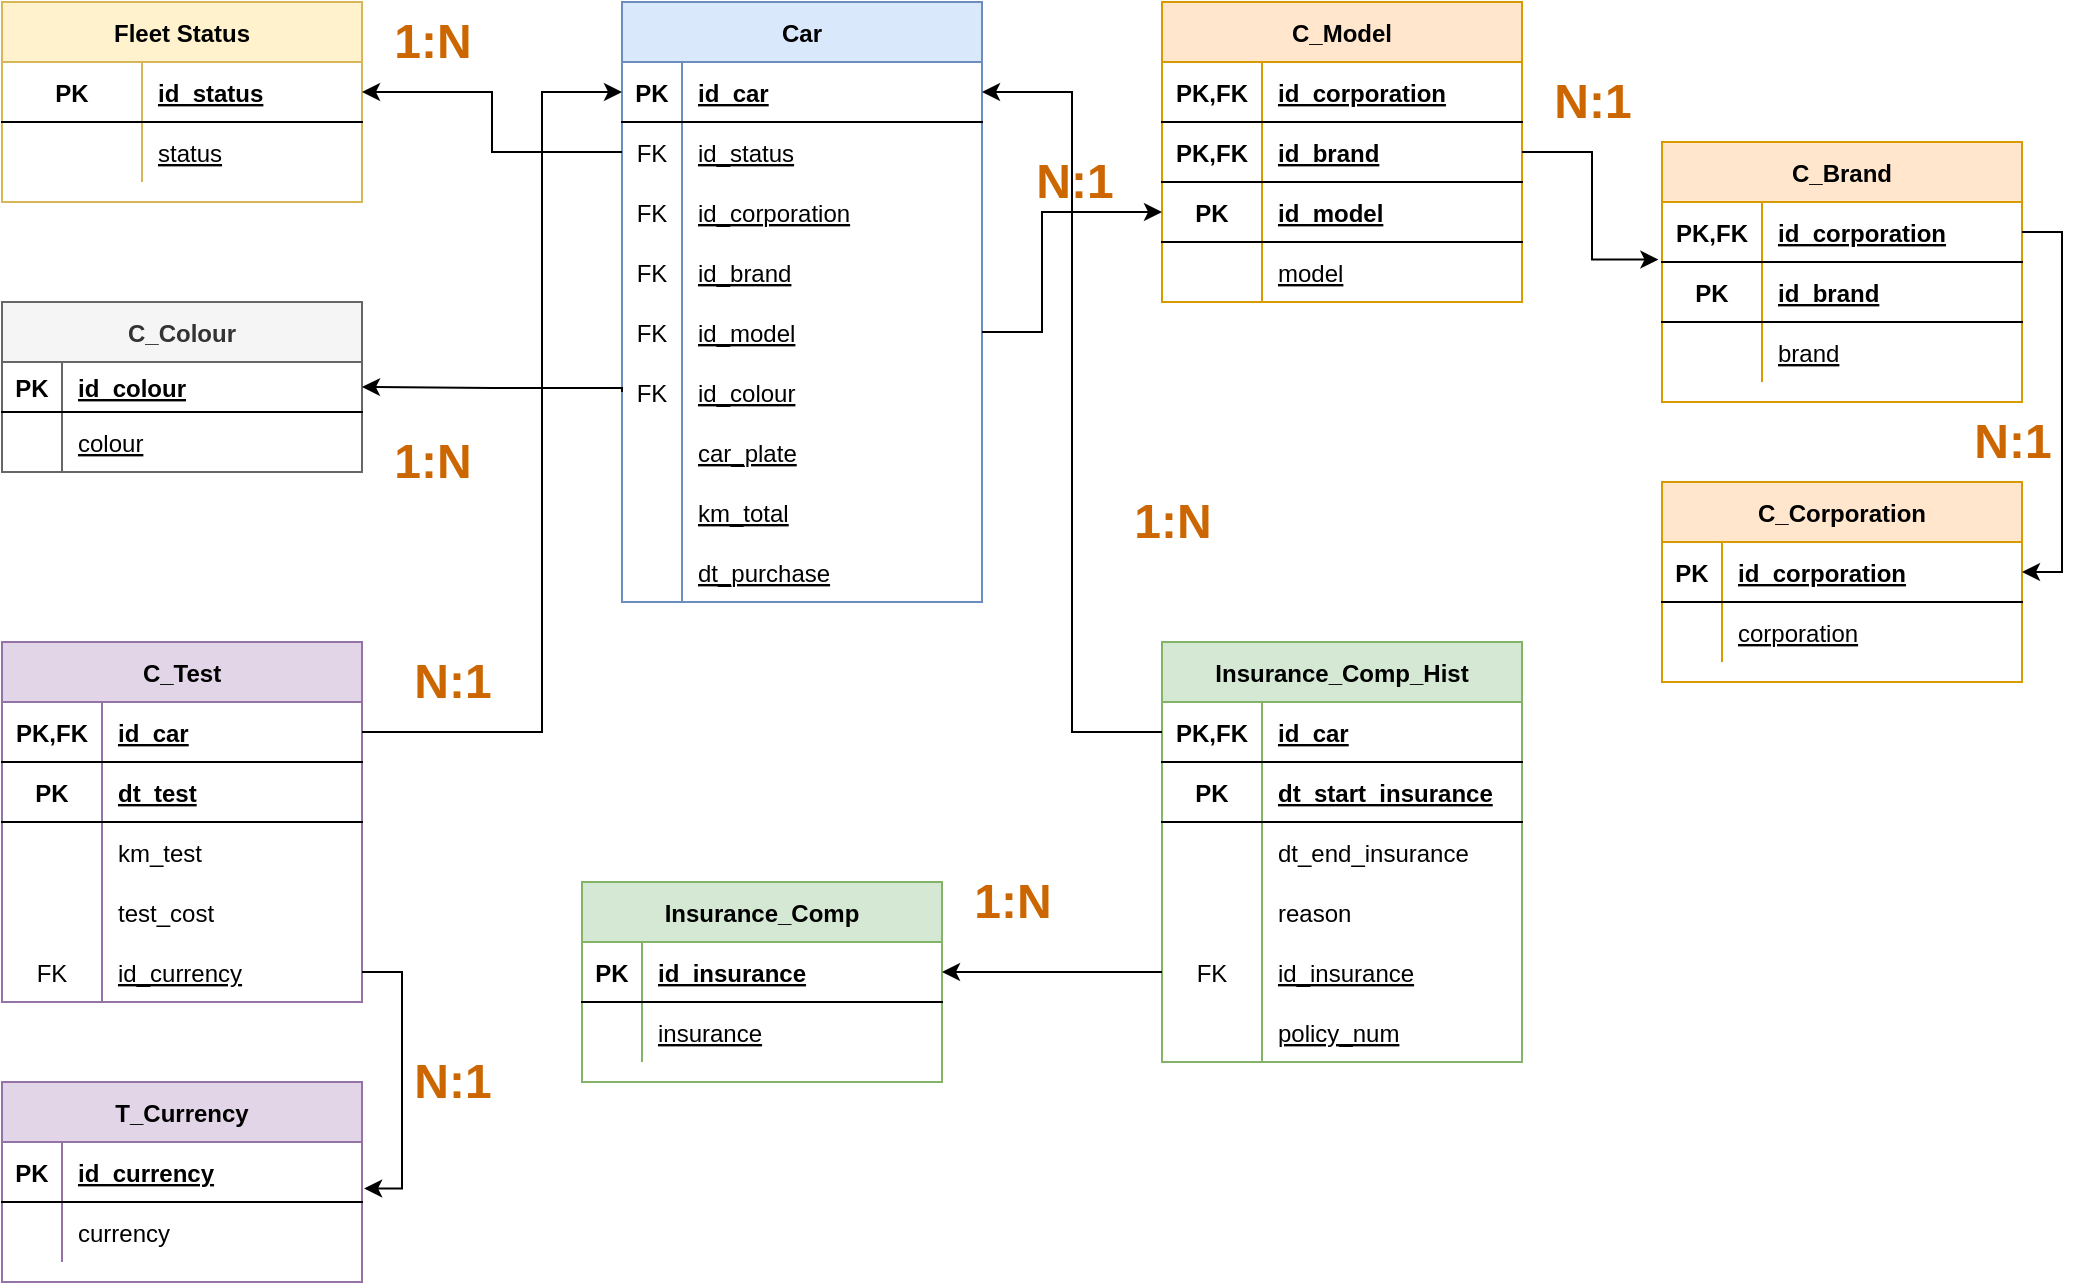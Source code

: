 <mxfile version="20.3.0" type="device" pages="2"><diagram id="OyC73uEWMA7SYaRxhMQC" name="Página-1"><mxGraphModel dx="2207" dy="641" grid="1" gridSize="10" guides="1" tooltips="1" connect="1" arrows="1" fold="1" page="1" pageScale="1" pageWidth="1169" pageHeight="827" math="0" shadow="0"><root><mxCell id="0"/><mxCell id="1" parent="0"/><mxCell id="oko-MBFNqquZLHNla3j9-1" value="1:N" style="text;strokeColor=none;fillColor=none;html=1;fontSize=24;fontStyle=1;verticalAlign=middle;align=center;fontColor=#CC6600;" parent="1" vertex="1"><mxGeometry x="-930" y="80" width="50" height="40" as="geometry"/></mxCell><mxCell id="jrmlDXLXsIwIWY0Crxoe-3" value="Insurance_Comp" style="shape=table;startSize=30;container=1;collapsible=1;childLayout=tableLayout;fixedRows=1;rowLines=0;fontStyle=1;align=center;resizeLast=1;fillColor=#d5e8d4;strokeColor=#82b366;" parent="1" vertex="1"><mxGeometry x="-830" y="520" width="180" height="100" as="geometry"/></mxCell><mxCell id="jrmlDXLXsIwIWY0Crxoe-4" value="" style="shape=tableRow;horizontal=0;startSize=0;swimlaneHead=0;swimlaneBody=0;fillColor=none;collapsible=0;dropTarget=0;points=[[0,0.5],[1,0.5]];portConstraint=eastwest;top=0;left=0;right=0;bottom=1;" parent="jrmlDXLXsIwIWY0Crxoe-3" vertex="1"><mxGeometry y="30" width="180" height="30" as="geometry"/></mxCell><mxCell id="jrmlDXLXsIwIWY0Crxoe-5" value="PK" style="shape=partialRectangle;connectable=0;fillColor=none;top=0;left=0;bottom=0;right=0;fontStyle=1;overflow=hidden;" parent="jrmlDXLXsIwIWY0Crxoe-4" vertex="1"><mxGeometry width="30" height="30" as="geometry"><mxRectangle width="30" height="30" as="alternateBounds"/></mxGeometry></mxCell><mxCell id="jrmlDXLXsIwIWY0Crxoe-6" value="id_insurance" style="shape=partialRectangle;connectable=0;fillColor=none;top=0;left=0;bottom=0;right=0;align=left;spacingLeft=6;fontStyle=5;overflow=hidden;" parent="jrmlDXLXsIwIWY0Crxoe-4" vertex="1"><mxGeometry x="30" width="150" height="30" as="geometry"><mxRectangle width="150" height="30" as="alternateBounds"/></mxGeometry></mxCell><mxCell id="jrmlDXLXsIwIWY0Crxoe-7" value="" style="shape=tableRow;horizontal=0;startSize=0;swimlaneHead=0;swimlaneBody=0;fillColor=none;collapsible=0;dropTarget=0;points=[[0,0.5],[1,0.5]];portConstraint=eastwest;top=0;left=0;right=0;bottom=0;" parent="jrmlDXLXsIwIWY0Crxoe-3" vertex="1"><mxGeometry y="60" width="180" height="30" as="geometry"/></mxCell><mxCell id="jrmlDXLXsIwIWY0Crxoe-8" value="" style="shape=partialRectangle;connectable=0;fillColor=none;top=0;left=0;bottom=0;right=0;editable=1;overflow=hidden;" parent="jrmlDXLXsIwIWY0Crxoe-7" vertex="1"><mxGeometry width="30" height="30" as="geometry"><mxRectangle width="30" height="30" as="alternateBounds"/></mxGeometry></mxCell><mxCell id="jrmlDXLXsIwIWY0Crxoe-9" value="insurance" style="shape=partialRectangle;connectable=0;fillColor=none;top=0;left=0;bottom=0;right=0;align=left;spacingLeft=6;overflow=hidden;fontStyle=4" parent="jrmlDXLXsIwIWY0Crxoe-7" vertex="1"><mxGeometry x="30" width="150" height="30" as="geometry"><mxRectangle width="150" height="30" as="alternateBounds"/></mxGeometry></mxCell><mxCell id="jrmlDXLXsIwIWY0Crxoe-30" value="T_Currency" style="shape=table;startSize=30;container=1;collapsible=1;childLayout=tableLayout;fixedRows=1;rowLines=0;fontStyle=1;align=center;resizeLast=1;fillColor=#e1d5e7;strokeColor=#9673a6;" parent="1" vertex="1"><mxGeometry x="-1120" y="620" width="180" height="100" as="geometry"/></mxCell><mxCell id="jrmlDXLXsIwIWY0Crxoe-31" value="" style="shape=tableRow;horizontal=0;startSize=0;swimlaneHead=0;swimlaneBody=0;fillColor=none;collapsible=0;dropTarget=0;points=[[0,0.5],[1,0.5]];portConstraint=eastwest;top=0;left=0;right=0;bottom=1;" parent="jrmlDXLXsIwIWY0Crxoe-30" vertex="1"><mxGeometry y="30" width="180" height="30" as="geometry"/></mxCell><mxCell id="jrmlDXLXsIwIWY0Crxoe-32" value="PK" style="shape=partialRectangle;connectable=0;fillColor=none;top=0;left=0;bottom=0;right=0;fontStyle=1;overflow=hidden;" parent="jrmlDXLXsIwIWY0Crxoe-31" vertex="1"><mxGeometry width="30" height="30" as="geometry"><mxRectangle width="30" height="30" as="alternateBounds"/></mxGeometry></mxCell><mxCell id="jrmlDXLXsIwIWY0Crxoe-33" value="id_currency" style="shape=partialRectangle;connectable=0;fillColor=none;top=0;left=0;bottom=0;right=0;align=left;spacingLeft=6;fontStyle=5;overflow=hidden;" parent="jrmlDXLXsIwIWY0Crxoe-31" vertex="1"><mxGeometry x="30" width="150" height="30" as="geometry"><mxRectangle width="150" height="30" as="alternateBounds"/></mxGeometry></mxCell><mxCell id="jrmlDXLXsIwIWY0Crxoe-34" value="" style="shape=tableRow;horizontal=0;startSize=0;swimlaneHead=0;swimlaneBody=0;fillColor=none;collapsible=0;dropTarget=0;points=[[0,0.5],[1,0.5]];portConstraint=eastwest;top=0;left=0;right=0;bottom=0;" parent="jrmlDXLXsIwIWY0Crxoe-30" vertex="1"><mxGeometry y="60" width="180" height="30" as="geometry"/></mxCell><mxCell id="jrmlDXLXsIwIWY0Crxoe-35" value="" style="shape=partialRectangle;connectable=0;fillColor=none;top=0;left=0;bottom=0;right=0;editable=1;overflow=hidden;" parent="jrmlDXLXsIwIWY0Crxoe-34" vertex="1"><mxGeometry width="30" height="30" as="geometry"><mxRectangle width="30" height="30" as="alternateBounds"/></mxGeometry></mxCell><mxCell id="jrmlDXLXsIwIWY0Crxoe-36" value="currency" style="shape=partialRectangle;connectable=0;fillColor=none;top=0;left=0;bottom=0;right=0;align=left;spacingLeft=6;overflow=hidden;" parent="jrmlDXLXsIwIWY0Crxoe-34" vertex="1"><mxGeometry x="30" width="150" height="30" as="geometry"><mxRectangle width="150" height="30" as="alternateBounds"/></mxGeometry></mxCell><mxCell id="iNopXig6YxseNbdOKTOk-66" value="C_Colour" style="shape=table;startSize=30;container=1;collapsible=1;childLayout=tableLayout;fixedRows=1;rowLines=0;fontStyle=1;align=center;resizeLast=1;fillColor=#f5f5f5;strokeColor=#666666;fontColor=#333333;" parent="1" vertex="1"><mxGeometry x="-1120" y="230" width="180" height="85" as="geometry"/></mxCell><mxCell id="iNopXig6YxseNbdOKTOk-67" value="" style="shape=tableRow;horizontal=0;startSize=0;swimlaneHead=0;swimlaneBody=0;fillColor=none;collapsible=0;dropTarget=0;points=[[0,0.5],[1,0.5]];portConstraint=eastwest;top=0;left=0;right=0;bottom=1;" parent="iNopXig6YxseNbdOKTOk-66" vertex="1"><mxGeometry y="30" width="180" height="25" as="geometry"/></mxCell><mxCell id="iNopXig6YxseNbdOKTOk-68" value="PK" style="shape=partialRectangle;connectable=0;fillColor=none;top=0;left=0;bottom=0;right=0;fontStyle=1;overflow=hidden;" parent="iNopXig6YxseNbdOKTOk-67" vertex="1"><mxGeometry width="30" height="25" as="geometry"><mxRectangle width="30" height="25" as="alternateBounds"/></mxGeometry></mxCell><mxCell id="iNopXig6YxseNbdOKTOk-69" value="id_colour" style="shape=partialRectangle;connectable=0;fillColor=none;top=0;left=0;bottom=0;right=0;align=left;spacingLeft=6;fontStyle=5;overflow=hidden;" parent="iNopXig6YxseNbdOKTOk-67" vertex="1"><mxGeometry x="30" width="150" height="25" as="geometry"><mxRectangle width="150" height="25" as="alternateBounds"/></mxGeometry></mxCell><mxCell id="iNopXig6YxseNbdOKTOk-70" value="" style="shape=tableRow;horizontal=0;startSize=0;swimlaneHead=0;swimlaneBody=0;fillColor=none;collapsible=0;dropTarget=0;points=[[0,0.5],[1,0.5]];portConstraint=eastwest;top=0;left=0;right=0;bottom=0;" parent="iNopXig6YxseNbdOKTOk-66" vertex="1"><mxGeometry y="55" width="180" height="30" as="geometry"/></mxCell><mxCell id="iNopXig6YxseNbdOKTOk-71" value="" style="shape=partialRectangle;connectable=0;fillColor=none;top=0;left=0;bottom=0;right=0;editable=1;overflow=hidden;" parent="iNopXig6YxseNbdOKTOk-70" vertex="1"><mxGeometry width="30" height="30" as="geometry"><mxRectangle width="30" height="30" as="alternateBounds"/></mxGeometry></mxCell><mxCell id="iNopXig6YxseNbdOKTOk-72" value="colour" style="shape=partialRectangle;connectable=0;fillColor=none;top=0;left=0;bottom=0;right=0;align=left;spacingLeft=6;overflow=hidden;fontStyle=4" parent="iNopXig6YxseNbdOKTOk-70" vertex="1"><mxGeometry x="30" width="150" height="30" as="geometry"><mxRectangle width="150" height="30" as="alternateBounds"/></mxGeometry></mxCell><mxCell id="STx5F3Prc1YlV01sOMqz-1" value="1:N&lt;br&gt;" style="text;strokeColor=none;fillColor=none;html=1;fontSize=24;fontStyle=1;verticalAlign=middle;align=center;fontColor=#CC6600;" parent="1" vertex="1"><mxGeometry x="-930" y="290" width="50" height="40" as="geometry"/></mxCell><mxCell id="S0wMJb4keMiwN-4HHqEV-32" value="Car" style="shape=table;startSize=30;container=1;collapsible=1;childLayout=tableLayout;fixedRows=1;rowLines=0;fontStyle=1;align=center;resizeLast=1;fillColor=#dae8fc;strokeColor=#6c8ebf;" parent="1" vertex="1"><mxGeometry x="-810" y="80" width="180" height="300" as="geometry"/></mxCell><mxCell id="S0wMJb4keMiwN-4HHqEV-33" value="" style="shape=tableRow;horizontal=0;startSize=0;swimlaneHead=0;swimlaneBody=0;fillColor=none;collapsible=0;dropTarget=0;points=[[0,0.5],[1,0.5]];portConstraint=eastwest;top=0;left=0;right=0;bottom=1;" parent="S0wMJb4keMiwN-4HHqEV-32" vertex="1"><mxGeometry y="30" width="180" height="30" as="geometry"/></mxCell><mxCell id="S0wMJb4keMiwN-4HHqEV-34" value="PK" style="shape=partialRectangle;connectable=0;fillColor=none;top=0;left=0;bottom=0;right=0;fontStyle=1;overflow=hidden;" parent="S0wMJb4keMiwN-4HHqEV-33" vertex="1"><mxGeometry width="30" height="30" as="geometry"><mxRectangle width="30" height="30" as="alternateBounds"/></mxGeometry></mxCell><mxCell id="S0wMJb4keMiwN-4HHqEV-35" value="id_car" style="shape=partialRectangle;connectable=0;fillColor=none;top=0;left=0;bottom=0;right=0;align=left;spacingLeft=6;fontStyle=5;overflow=hidden;" parent="S0wMJb4keMiwN-4HHqEV-33" vertex="1"><mxGeometry x="30" width="150" height="30" as="geometry"><mxRectangle width="150" height="30" as="alternateBounds"/></mxGeometry></mxCell><mxCell id="S0wMJb4keMiwN-4HHqEV-36" value="" style="shape=tableRow;horizontal=0;startSize=0;swimlaneHead=0;swimlaneBody=0;fillColor=none;collapsible=0;dropTarget=0;points=[[0,0.5],[1,0.5]];portConstraint=eastwest;top=0;left=0;right=0;bottom=0;" parent="S0wMJb4keMiwN-4HHqEV-32" vertex="1"><mxGeometry y="60" width="180" height="30" as="geometry"/></mxCell><mxCell id="S0wMJb4keMiwN-4HHqEV-37" value="FK" style="shape=partialRectangle;connectable=0;fillColor=none;top=0;left=0;bottom=0;right=0;editable=1;overflow=hidden;" parent="S0wMJb4keMiwN-4HHqEV-36" vertex="1"><mxGeometry width="30" height="30" as="geometry"><mxRectangle width="30" height="30" as="alternateBounds"/></mxGeometry></mxCell><mxCell id="S0wMJb4keMiwN-4HHqEV-38" value="id_status" style="shape=partialRectangle;connectable=0;fillColor=none;top=0;left=0;bottom=0;right=0;align=left;spacingLeft=6;overflow=hidden;fontStyle=4" parent="S0wMJb4keMiwN-4HHqEV-36" vertex="1"><mxGeometry x="30" width="150" height="30" as="geometry"><mxRectangle width="150" height="30" as="alternateBounds"/></mxGeometry></mxCell><mxCell id="U9m5UUAihI7196GHGEIE-3" value="" style="shape=tableRow;horizontal=0;startSize=0;swimlaneHead=0;swimlaneBody=0;fillColor=none;collapsible=0;dropTarget=0;points=[[0,0.5],[1,0.5]];portConstraint=eastwest;top=0;left=0;right=0;bottom=0;" parent="S0wMJb4keMiwN-4HHqEV-32" vertex="1"><mxGeometry y="90" width="180" height="30" as="geometry"/></mxCell><mxCell id="U9m5UUAihI7196GHGEIE-4" value="FK" style="shape=partialRectangle;connectable=0;fillColor=none;top=0;left=0;bottom=0;right=0;fontStyle=0;overflow=hidden;" parent="U9m5UUAihI7196GHGEIE-3" vertex="1"><mxGeometry width="30" height="30" as="geometry"><mxRectangle width="30" height="30" as="alternateBounds"/></mxGeometry></mxCell><mxCell id="U9m5UUAihI7196GHGEIE-5" value="id_corporation" style="shape=partialRectangle;connectable=0;fillColor=none;top=0;left=0;bottom=0;right=0;align=left;spacingLeft=6;fontStyle=4;overflow=hidden;" parent="U9m5UUAihI7196GHGEIE-3" vertex="1"><mxGeometry x="30" width="150" height="30" as="geometry"><mxRectangle width="150" height="30" as="alternateBounds"/></mxGeometry></mxCell><mxCell id="U9m5UUAihI7196GHGEIE-7" value="" style="shape=tableRow;horizontal=0;startSize=0;swimlaneHead=0;swimlaneBody=0;fillColor=none;collapsible=0;dropTarget=0;points=[[0,0.5],[1,0.5]];portConstraint=eastwest;top=0;left=0;right=0;bottom=0;" parent="S0wMJb4keMiwN-4HHqEV-32" vertex="1"><mxGeometry y="120" width="180" height="30" as="geometry"/></mxCell><mxCell id="U9m5UUAihI7196GHGEIE-8" value="FK" style="shape=partialRectangle;connectable=0;fillColor=none;top=0;left=0;bottom=0;right=0;fontStyle=0;overflow=hidden;" parent="U9m5UUAihI7196GHGEIE-7" vertex="1"><mxGeometry width="30" height="30" as="geometry"><mxRectangle width="30" height="30" as="alternateBounds"/></mxGeometry></mxCell><mxCell id="U9m5UUAihI7196GHGEIE-9" value="id_brand" style="shape=partialRectangle;connectable=0;fillColor=none;top=0;left=0;bottom=0;right=0;align=left;spacingLeft=6;fontStyle=4;overflow=hidden;" parent="U9m5UUAihI7196GHGEIE-7" vertex="1"><mxGeometry x="30" width="150" height="30" as="geometry"><mxRectangle width="150" height="30" as="alternateBounds"/></mxGeometry></mxCell><mxCell id="6_0n--jHTtNu5Z9zvu3B-100" value="" style="shape=tableRow;horizontal=0;startSize=0;swimlaneHead=0;swimlaneBody=0;fillColor=none;collapsible=0;dropTarget=0;points=[[0,0.5],[1,0.5]];portConstraint=eastwest;top=0;left=0;right=0;bottom=0;" parent="S0wMJb4keMiwN-4HHqEV-32" vertex="1"><mxGeometry y="150" width="180" height="30" as="geometry"/></mxCell><mxCell id="6_0n--jHTtNu5Z9zvu3B-101" value="FK" style="shape=partialRectangle;connectable=0;fillColor=none;top=0;left=0;bottom=0;right=0;editable=1;overflow=hidden;" parent="6_0n--jHTtNu5Z9zvu3B-100" vertex="1"><mxGeometry width="30" height="30" as="geometry"><mxRectangle width="30" height="30" as="alternateBounds"/></mxGeometry></mxCell><mxCell id="6_0n--jHTtNu5Z9zvu3B-102" value="id_model" style="shape=partialRectangle;connectable=0;fillColor=none;top=0;left=0;bottom=0;right=0;align=left;spacingLeft=6;overflow=hidden;fontStyle=4" parent="6_0n--jHTtNu5Z9zvu3B-100" vertex="1"><mxGeometry x="30" width="150" height="30" as="geometry"><mxRectangle width="150" height="30" as="alternateBounds"/></mxGeometry></mxCell><mxCell id="S0wMJb4keMiwN-4HHqEV-42" value="" style="shape=tableRow;horizontal=0;startSize=0;swimlaneHead=0;swimlaneBody=0;fillColor=none;collapsible=0;dropTarget=0;points=[[0,0.5],[1,0.5]];portConstraint=eastwest;top=0;left=0;right=0;bottom=0;" parent="S0wMJb4keMiwN-4HHqEV-32" vertex="1"><mxGeometry y="180" width="180" height="30" as="geometry"/></mxCell><mxCell id="S0wMJb4keMiwN-4HHqEV-43" value="FK" style="shape=partialRectangle;connectable=0;fillColor=none;top=0;left=0;bottom=0;right=0;editable=1;overflow=hidden;" parent="S0wMJb4keMiwN-4HHqEV-42" vertex="1"><mxGeometry width="30" height="30" as="geometry"><mxRectangle width="30" height="30" as="alternateBounds"/></mxGeometry></mxCell><mxCell id="S0wMJb4keMiwN-4HHqEV-44" value="id_colour" style="shape=partialRectangle;connectable=0;fillColor=none;top=0;left=0;bottom=0;right=0;align=left;spacingLeft=6;overflow=hidden;fontStyle=4" parent="S0wMJb4keMiwN-4HHqEV-42" vertex="1"><mxGeometry x="30" width="150" height="30" as="geometry"><mxRectangle width="150" height="30" as="alternateBounds"/></mxGeometry></mxCell><mxCell id="S0wMJb4keMiwN-4HHqEV-46" value="" style="shape=tableRow;horizontal=0;startSize=0;swimlaneHead=0;swimlaneBody=0;fillColor=none;collapsible=0;dropTarget=0;points=[[0,0.5],[1,0.5]];portConstraint=eastwest;top=0;left=0;right=0;bottom=0;" parent="S0wMJb4keMiwN-4HHqEV-32" vertex="1"><mxGeometry y="210" width="180" height="30" as="geometry"/></mxCell><mxCell id="S0wMJb4keMiwN-4HHqEV-47" value="" style="shape=partialRectangle;connectable=0;fillColor=none;top=0;left=0;bottom=0;right=0;editable=1;overflow=hidden;" parent="S0wMJb4keMiwN-4HHqEV-46" vertex="1"><mxGeometry width="30" height="30" as="geometry"><mxRectangle width="30" height="30" as="alternateBounds"/></mxGeometry></mxCell><mxCell id="S0wMJb4keMiwN-4HHqEV-48" value="car_plate" style="shape=partialRectangle;connectable=0;fillColor=none;top=0;left=0;bottom=0;right=0;align=left;spacingLeft=6;overflow=hidden;fontStyle=4" parent="S0wMJb4keMiwN-4HHqEV-46" vertex="1"><mxGeometry x="30" width="150" height="30" as="geometry"><mxRectangle width="150" height="30" as="alternateBounds"/></mxGeometry></mxCell><mxCell id="S0wMJb4keMiwN-4HHqEV-50" value="" style="shape=tableRow;horizontal=0;startSize=0;swimlaneHead=0;swimlaneBody=0;fillColor=none;collapsible=0;dropTarget=0;points=[[0,0.5],[1,0.5]];portConstraint=eastwest;top=0;left=0;right=0;bottom=0;" parent="S0wMJb4keMiwN-4HHqEV-32" vertex="1"><mxGeometry y="240" width="180" height="30" as="geometry"/></mxCell><mxCell id="S0wMJb4keMiwN-4HHqEV-51" value="" style="shape=partialRectangle;connectable=0;fillColor=none;top=0;left=0;bottom=0;right=0;editable=1;overflow=hidden;" parent="S0wMJb4keMiwN-4HHqEV-50" vertex="1"><mxGeometry width="30" height="30" as="geometry"><mxRectangle width="30" height="30" as="alternateBounds"/></mxGeometry></mxCell><mxCell id="S0wMJb4keMiwN-4HHqEV-52" value="km_total" style="shape=partialRectangle;connectable=0;fillColor=none;top=0;left=0;bottom=0;right=0;align=left;spacingLeft=6;overflow=hidden;fontStyle=4" parent="S0wMJb4keMiwN-4HHqEV-50" vertex="1"><mxGeometry x="30" width="150" height="30" as="geometry"><mxRectangle width="150" height="30" as="alternateBounds"/></mxGeometry></mxCell><mxCell id="S0wMJb4keMiwN-4HHqEV-58" value="" style="shape=tableRow;horizontal=0;startSize=0;swimlaneHead=0;swimlaneBody=0;fillColor=none;collapsible=0;dropTarget=0;points=[[0,0.5],[1,0.5]];portConstraint=eastwest;top=0;left=0;right=0;bottom=0;" parent="S0wMJb4keMiwN-4HHqEV-32" vertex="1"><mxGeometry y="270" width="180" height="30" as="geometry"/></mxCell><mxCell id="S0wMJb4keMiwN-4HHqEV-59" value="" style="shape=partialRectangle;connectable=0;fillColor=none;top=0;left=0;bottom=0;right=0;editable=1;overflow=hidden;" parent="S0wMJb4keMiwN-4HHqEV-58" vertex="1"><mxGeometry width="30" height="30" as="geometry"><mxRectangle width="30" height="30" as="alternateBounds"/></mxGeometry></mxCell><mxCell id="S0wMJb4keMiwN-4HHqEV-60" value="dt_purchase" style="shape=partialRectangle;connectable=0;fillColor=none;top=0;left=0;bottom=0;right=0;align=left;spacingLeft=6;overflow=hidden;fontStyle=4" parent="S0wMJb4keMiwN-4HHqEV-58" vertex="1"><mxGeometry x="30" width="150" height="30" as="geometry"><mxRectangle width="150" height="30" as="alternateBounds"/></mxGeometry></mxCell><mxCell id="6_0n--jHTtNu5Z9zvu3B-1" value="Insurance_Comp_Hist" style="shape=table;startSize=30;container=1;collapsible=1;childLayout=tableLayout;fixedRows=1;rowLines=0;fontStyle=1;align=center;resizeLast=1;fillColor=#d5e8d4;strokeColor=#82b366;" parent="1" vertex="1"><mxGeometry x="-540" y="400" width="180" height="210.0" as="geometry"/></mxCell><mxCell id="6_0n--jHTtNu5Z9zvu3B-2" value="" style="shape=tableRow;horizontal=0;startSize=0;swimlaneHead=0;swimlaneBody=0;fillColor=none;collapsible=0;dropTarget=0;points=[[0,0.5],[1,0.5]];portConstraint=eastwest;top=0;left=0;right=0;bottom=1;" parent="6_0n--jHTtNu5Z9zvu3B-1" vertex="1"><mxGeometry y="30" width="180" height="30" as="geometry"/></mxCell><mxCell id="6_0n--jHTtNu5Z9zvu3B-3" value="PK,FK" style="shape=partialRectangle;connectable=0;fillColor=none;top=0;left=0;bottom=0;right=0;fontStyle=1;overflow=hidden;" parent="6_0n--jHTtNu5Z9zvu3B-2" vertex="1"><mxGeometry width="50" height="30" as="geometry"><mxRectangle width="50" height="30" as="alternateBounds"/></mxGeometry></mxCell><mxCell id="6_0n--jHTtNu5Z9zvu3B-4" value="id_car" style="shape=partialRectangle;connectable=0;fillColor=none;top=0;left=0;bottom=0;right=0;align=left;spacingLeft=6;fontStyle=5;overflow=hidden;" parent="6_0n--jHTtNu5Z9zvu3B-2" vertex="1"><mxGeometry x="50" width="130" height="30" as="geometry"><mxRectangle width="130" height="30" as="alternateBounds"/></mxGeometry></mxCell><mxCell id="6_0n--jHTtNu5Z9zvu3B-74" value="" style="shape=tableRow;horizontal=0;startSize=0;swimlaneHead=0;swimlaneBody=0;fillColor=none;collapsible=0;dropTarget=0;points=[[0,0.5],[1,0.5]];portConstraint=eastwest;top=0;left=0;right=0;bottom=1;" parent="6_0n--jHTtNu5Z9zvu3B-1" vertex="1"><mxGeometry y="60" width="180" height="30" as="geometry"/></mxCell><mxCell id="6_0n--jHTtNu5Z9zvu3B-75" value="PK" style="shape=partialRectangle;connectable=0;fillColor=none;top=0;left=0;bottom=0;right=0;fontStyle=1;overflow=hidden;" parent="6_0n--jHTtNu5Z9zvu3B-74" vertex="1"><mxGeometry width="50" height="30" as="geometry"><mxRectangle width="50" height="30" as="alternateBounds"/></mxGeometry></mxCell><mxCell id="6_0n--jHTtNu5Z9zvu3B-76" value="dt_start_insurance" style="shape=partialRectangle;connectable=0;fillColor=none;top=0;left=0;bottom=0;right=0;align=left;spacingLeft=6;fontStyle=5;overflow=hidden;" parent="6_0n--jHTtNu5Z9zvu3B-74" vertex="1"><mxGeometry x="50" width="130" height="30" as="geometry"><mxRectangle width="130" height="30" as="alternateBounds"/></mxGeometry></mxCell><mxCell id="6_0n--jHTtNu5Z9zvu3B-5" value="" style="shape=tableRow;horizontal=0;startSize=0;swimlaneHead=0;swimlaneBody=0;fillColor=none;collapsible=0;dropTarget=0;points=[[0,0.5],[1,0.5]];portConstraint=eastwest;top=0;left=0;right=0;bottom=0;" parent="6_0n--jHTtNu5Z9zvu3B-1" vertex="1"><mxGeometry y="90" width="180" height="30" as="geometry"/></mxCell><mxCell id="6_0n--jHTtNu5Z9zvu3B-6" value="" style="shape=partialRectangle;connectable=0;fillColor=none;top=0;left=0;bottom=0;right=0;editable=1;overflow=hidden;" parent="6_0n--jHTtNu5Z9zvu3B-5" vertex="1"><mxGeometry width="50" height="30" as="geometry"><mxRectangle width="50" height="30" as="alternateBounds"/></mxGeometry></mxCell><mxCell id="6_0n--jHTtNu5Z9zvu3B-7" value="dt_end_insurance" style="shape=partialRectangle;connectable=0;fillColor=none;top=0;left=0;bottom=0;right=0;align=left;spacingLeft=6;overflow=hidden;" parent="6_0n--jHTtNu5Z9zvu3B-5" vertex="1"><mxGeometry x="50" width="130" height="30" as="geometry"><mxRectangle width="130" height="30" as="alternateBounds"/></mxGeometry></mxCell><mxCell id="6_0n--jHTtNu5Z9zvu3B-8" value="" style="shape=tableRow;horizontal=0;startSize=0;swimlaneHead=0;swimlaneBody=0;fillColor=none;collapsible=0;dropTarget=0;points=[[0,0.5],[1,0.5]];portConstraint=eastwest;top=0;left=0;right=0;bottom=0;" parent="6_0n--jHTtNu5Z9zvu3B-1" vertex="1"><mxGeometry y="120" width="180" height="30" as="geometry"/></mxCell><mxCell id="6_0n--jHTtNu5Z9zvu3B-9" value="" style="shape=partialRectangle;connectable=0;fillColor=none;top=0;left=0;bottom=0;right=0;editable=1;overflow=hidden;" parent="6_0n--jHTtNu5Z9zvu3B-8" vertex="1"><mxGeometry width="50" height="30" as="geometry"><mxRectangle width="50" height="30" as="alternateBounds"/></mxGeometry></mxCell><mxCell id="6_0n--jHTtNu5Z9zvu3B-10" value="reason" style="shape=partialRectangle;connectable=0;fillColor=none;top=0;left=0;bottom=0;right=0;align=left;spacingLeft=6;overflow=hidden;" parent="6_0n--jHTtNu5Z9zvu3B-8" vertex="1"><mxGeometry x="50" width="130" height="30" as="geometry"><mxRectangle width="130" height="30" as="alternateBounds"/></mxGeometry></mxCell><mxCell id="6_0n--jHTtNu5Z9zvu3B-11" value="" style="shape=tableRow;horizontal=0;startSize=0;swimlaneHead=0;swimlaneBody=0;fillColor=none;collapsible=0;dropTarget=0;points=[[0,0.5],[1,0.5]];portConstraint=eastwest;top=0;left=0;right=0;bottom=0;" parent="6_0n--jHTtNu5Z9zvu3B-1" vertex="1"><mxGeometry y="150" width="180" height="30" as="geometry"/></mxCell><mxCell id="6_0n--jHTtNu5Z9zvu3B-12" value="FK" style="shape=partialRectangle;connectable=0;fillColor=none;top=0;left=0;bottom=0;right=0;editable=1;overflow=hidden;" parent="6_0n--jHTtNu5Z9zvu3B-11" vertex="1"><mxGeometry width="50" height="30" as="geometry"><mxRectangle width="50" height="30" as="alternateBounds"/></mxGeometry></mxCell><mxCell id="6_0n--jHTtNu5Z9zvu3B-13" value="id_insurance" style="shape=partialRectangle;connectable=0;fillColor=none;top=0;left=0;bottom=0;right=0;align=left;spacingLeft=6;overflow=hidden;fontStyle=4" parent="6_0n--jHTtNu5Z9zvu3B-11" vertex="1"><mxGeometry x="50" width="130" height="30" as="geometry"><mxRectangle width="130" height="30" as="alternateBounds"/></mxGeometry></mxCell><mxCell id="6_0n--jHTtNu5Z9zvu3B-81" value="" style="shape=tableRow;horizontal=0;startSize=0;swimlaneHead=0;swimlaneBody=0;fillColor=none;collapsible=0;dropTarget=0;points=[[0,0.5],[1,0.5]];portConstraint=eastwest;top=0;left=0;right=0;bottom=0;" parent="6_0n--jHTtNu5Z9zvu3B-1" vertex="1"><mxGeometry y="180" width="180" height="30" as="geometry"/></mxCell><mxCell id="6_0n--jHTtNu5Z9zvu3B-82" value="" style="shape=partialRectangle;connectable=0;fillColor=none;top=0;left=0;bottom=0;right=0;editable=1;overflow=hidden;" parent="6_0n--jHTtNu5Z9zvu3B-81" vertex="1"><mxGeometry width="50" height="30" as="geometry"><mxRectangle width="50" height="30" as="alternateBounds"/></mxGeometry></mxCell><mxCell id="6_0n--jHTtNu5Z9zvu3B-83" value="policy_num" style="shape=partialRectangle;connectable=0;fillColor=none;top=0;left=0;bottom=0;right=0;align=left;spacingLeft=6;overflow=hidden;fontStyle=4" parent="6_0n--jHTtNu5Z9zvu3B-81" vertex="1"><mxGeometry x="50" width="130" height="30" as="geometry"><mxRectangle width="130" height="30" as="alternateBounds"/></mxGeometry></mxCell><mxCell id="6_0n--jHTtNu5Z9zvu3B-23" value="Fleet Status" style="shape=table;startSize=30;container=1;collapsible=1;childLayout=tableLayout;fixedRows=1;rowLines=0;fontStyle=1;align=center;resizeLast=1;fillColor=#fff2cc;strokeColor=#d6b656;" parent="1" vertex="1"><mxGeometry x="-1120" y="80" width="180" height="100" as="geometry"/></mxCell><mxCell id="6_0n--jHTtNu5Z9zvu3B-42" value="" style="shape=tableRow;horizontal=0;startSize=0;swimlaneHead=0;swimlaneBody=0;fillColor=none;collapsible=0;dropTarget=0;points=[[0,0.5],[1,0.5]];portConstraint=eastwest;top=0;left=0;right=0;bottom=1;" parent="6_0n--jHTtNu5Z9zvu3B-23" vertex="1"><mxGeometry y="30" width="180" height="30" as="geometry"/></mxCell><mxCell id="6_0n--jHTtNu5Z9zvu3B-43" value="PK" style="shape=partialRectangle;connectable=0;fillColor=none;top=0;left=0;bottom=0;right=0;fontStyle=1;overflow=hidden;" parent="6_0n--jHTtNu5Z9zvu3B-42" vertex="1"><mxGeometry width="70" height="30" as="geometry"><mxRectangle width="70" height="30" as="alternateBounds"/></mxGeometry></mxCell><mxCell id="6_0n--jHTtNu5Z9zvu3B-44" value="id_status" style="shape=partialRectangle;connectable=0;fillColor=none;top=0;left=0;bottom=0;right=0;align=left;spacingLeft=6;fontStyle=5;overflow=hidden;" parent="6_0n--jHTtNu5Z9zvu3B-42" vertex="1"><mxGeometry x="70" width="110" height="30" as="geometry"><mxRectangle width="110" height="30" as="alternateBounds"/></mxGeometry></mxCell><mxCell id="6_0n--jHTtNu5Z9zvu3B-27" value="" style="shape=tableRow;horizontal=0;startSize=0;swimlaneHead=0;swimlaneBody=0;fillColor=none;collapsible=0;dropTarget=0;points=[[0,0.5],[1,0.5]];portConstraint=eastwest;top=0;left=0;right=0;bottom=0;" parent="6_0n--jHTtNu5Z9zvu3B-23" vertex="1"><mxGeometry y="60" width="180" height="30" as="geometry"/></mxCell><mxCell id="6_0n--jHTtNu5Z9zvu3B-28" value="" style="shape=partialRectangle;connectable=0;fillColor=none;top=0;left=0;bottom=0;right=0;editable=1;overflow=hidden;" parent="6_0n--jHTtNu5Z9zvu3B-27" vertex="1"><mxGeometry width="70" height="30" as="geometry"><mxRectangle width="70" height="30" as="alternateBounds"/></mxGeometry></mxCell><mxCell id="6_0n--jHTtNu5Z9zvu3B-29" value="status" style="shape=partialRectangle;connectable=0;fillColor=none;top=0;left=0;bottom=0;right=0;align=left;spacingLeft=6;overflow=hidden;fontStyle=4" parent="6_0n--jHTtNu5Z9zvu3B-27" vertex="1"><mxGeometry x="70" width="110" height="30" as="geometry"><mxRectangle width="110" height="30" as="alternateBounds"/></mxGeometry></mxCell><mxCell id="6_0n--jHTtNu5Z9zvu3B-77" value="1:N" style="text;strokeColor=none;fillColor=none;html=1;fontSize=24;fontStyle=1;verticalAlign=middle;align=center;fontColor=#CC6600;" parent="1" vertex="1"><mxGeometry x="-640" y="510" width="50" height="40" as="geometry"/></mxCell><mxCell id="6_0n--jHTtNu5Z9zvu3B-79" value="1:N" style="text;strokeColor=none;fillColor=none;html=1;fontSize=24;fontStyle=1;verticalAlign=middle;align=center;fontColor=#CC6600;" parent="1" vertex="1"><mxGeometry x="-560" y="320" width="50" height="40" as="geometry"/></mxCell><mxCell id="6_0n--jHTtNu5Z9zvu3B-95" value="N:1" style="text;strokeColor=none;fillColor=none;html=1;fontSize=24;fontStyle=1;verticalAlign=middle;align=center;fontColor=#CC6600;" parent="1" vertex="1"><mxGeometry x="-920" y="600" width="50" height="40" as="geometry"/></mxCell><mxCell id="6_0n--jHTtNu5Z9zvu3B-97" value="N:1" style="text;strokeColor=none;fillColor=none;html=1;fontSize=24;fontStyle=1;verticalAlign=middle;align=center;fontColor=#CC6600;" parent="1" vertex="1"><mxGeometry x="-920" y="400" width="50" height="40" as="geometry"/></mxCell><mxCell id="6_0n--jHTtNu5Z9zvu3B-103" style="edgeStyle=orthogonalEdgeStyle;rounded=0;orthogonalLoop=1;jettySize=auto;html=1;exitX=0;exitY=0.5;exitDx=0;exitDy=0;entryX=1;entryY=0.5;entryDx=0;entryDy=0;" parent="1" source="S0wMJb4keMiwN-4HHqEV-36" target="6_0n--jHTtNu5Z9zvu3B-42" edge="1"><mxGeometry relative="1" as="geometry"/></mxCell><mxCell id="6_0n--jHTtNu5Z9zvu3B-105" style="edgeStyle=orthogonalEdgeStyle;rounded=0;orthogonalLoop=1;jettySize=auto;html=1;exitX=0;exitY=0.5;exitDx=0;exitDy=0;entryX=1;entryY=0.5;entryDx=0;entryDy=0;" parent="1" source="6_0n--jHTtNu5Z9zvu3B-11" target="jrmlDXLXsIwIWY0Crxoe-4" edge="1"><mxGeometry relative="1" as="geometry"/></mxCell><mxCell id="6_0n--jHTtNu5Z9zvu3B-106" style="edgeStyle=orthogonalEdgeStyle;rounded=0;orthogonalLoop=1;jettySize=auto;html=1;exitX=0;exitY=0.5;exitDx=0;exitDy=0;entryX=1;entryY=0.5;entryDx=0;entryDy=0;" parent="1" edge="1"><mxGeometry relative="1" as="geometry"><Array as="points"><mxPoint x="550" y="265"/><mxPoint x="550" y="280"/></Array><mxPoint x="530" y="280" as="targetPoint"/></mxGeometry></mxCell><mxCell id="6_0n--jHTtNu5Z9zvu3B-107" style="edgeStyle=orthogonalEdgeStyle;rounded=0;orthogonalLoop=1;jettySize=auto;html=1;exitX=0;exitY=0.5;exitDx=0;exitDy=0;entryX=1;entryY=0.5;entryDx=0;entryDy=0;" parent="1" edge="1"><mxGeometry relative="1" as="geometry"><mxPoint x="530" y="125" as="targetPoint"/></mxGeometry></mxCell><mxCell id="-yuAkOv2AmykDiXt6c-v-1" value="C_Test" style="shape=table;startSize=30;container=1;collapsible=1;childLayout=tableLayout;fixedRows=1;rowLines=0;fontStyle=1;align=center;resizeLast=1;fillColor=#e1d5e7;strokeColor=#9673a6;" parent="1" vertex="1"><mxGeometry x="-1120" y="400" width="180" height="180.0" as="geometry"/></mxCell><mxCell id="-yuAkOv2AmykDiXt6c-v-2" value="" style="shape=tableRow;horizontal=0;startSize=0;swimlaneHead=0;swimlaneBody=0;fillColor=none;collapsible=0;dropTarget=0;points=[[0,0.5],[1,0.5]];portConstraint=eastwest;top=0;left=0;right=0;bottom=1;" parent="-yuAkOv2AmykDiXt6c-v-1" vertex="1"><mxGeometry y="30" width="180" height="30" as="geometry"/></mxCell><mxCell id="-yuAkOv2AmykDiXt6c-v-3" value="PK,FK" style="shape=partialRectangle;connectable=0;fillColor=none;top=0;left=0;bottom=0;right=0;fontStyle=1;overflow=hidden;" parent="-yuAkOv2AmykDiXt6c-v-2" vertex="1"><mxGeometry width="50" height="30" as="geometry"><mxRectangle width="50" height="30" as="alternateBounds"/></mxGeometry></mxCell><mxCell id="-yuAkOv2AmykDiXt6c-v-4" value="id_car" style="shape=partialRectangle;connectable=0;fillColor=none;top=0;left=0;bottom=0;right=0;align=left;spacingLeft=6;fontStyle=5;overflow=hidden;" parent="-yuAkOv2AmykDiXt6c-v-2" vertex="1"><mxGeometry x="50" width="130" height="30" as="geometry"><mxRectangle width="130" height="30" as="alternateBounds"/></mxGeometry></mxCell><mxCell id="-yuAkOv2AmykDiXt6c-v-5" value="" style="shape=tableRow;horizontal=0;startSize=0;swimlaneHead=0;swimlaneBody=0;fillColor=none;collapsible=0;dropTarget=0;points=[[0,0.5],[1,0.5]];portConstraint=eastwest;top=0;left=0;right=0;bottom=1;" parent="-yuAkOv2AmykDiXt6c-v-1" vertex="1"><mxGeometry y="60" width="180" height="30" as="geometry"/></mxCell><mxCell id="-yuAkOv2AmykDiXt6c-v-6" value="PK" style="shape=partialRectangle;connectable=0;fillColor=none;top=0;left=0;bottom=0;right=0;fontStyle=1;overflow=hidden;" parent="-yuAkOv2AmykDiXt6c-v-5" vertex="1"><mxGeometry width="50" height="30" as="geometry"><mxRectangle width="50" height="30" as="alternateBounds"/></mxGeometry></mxCell><mxCell id="-yuAkOv2AmykDiXt6c-v-7" value="dt_test" style="shape=partialRectangle;connectable=0;fillColor=none;top=0;left=0;bottom=0;right=0;align=left;spacingLeft=6;fontStyle=5;overflow=hidden;" parent="-yuAkOv2AmykDiXt6c-v-5" vertex="1"><mxGeometry x="50" width="130" height="30" as="geometry"><mxRectangle width="130" height="30" as="alternateBounds"/></mxGeometry></mxCell><mxCell id="-yuAkOv2AmykDiXt6c-v-8" value="" style="shape=tableRow;horizontal=0;startSize=0;swimlaneHead=0;swimlaneBody=0;fillColor=none;collapsible=0;dropTarget=0;points=[[0,0.5],[1,0.5]];portConstraint=eastwest;top=0;left=0;right=0;bottom=0;" parent="-yuAkOv2AmykDiXt6c-v-1" vertex="1"><mxGeometry y="90" width="180" height="30" as="geometry"/></mxCell><mxCell id="-yuAkOv2AmykDiXt6c-v-9" value="" style="shape=partialRectangle;connectable=0;fillColor=none;top=0;left=0;bottom=0;right=0;editable=1;overflow=hidden;" parent="-yuAkOv2AmykDiXt6c-v-8" vertex="1"><mxGeometry width="50" height="30" as="geometry"><mxRectangle width="50" height="30" as="alternateBounds"/></mxGeometry></mxCell><mxCell id="-yuAkOv2AmykDiXt6c-v-10" value="km_test" style="shape=partialRectangle;connectable=0;fillColor=none;top=0;left=0;bottom=0;right=0;align=left;spacingLeft=6;overflow=hidden;" parent="-yuAkOv2AmykDiXt6c-v-8" vertex="1"><mxGeometry x="50" width="130" height="30" as="geometry"><mxRectangle width="130" height="30" as="alternateBounds"/></mxGeometry></mxCell><mxCell id="-yuAkOv2AmykDiXt6c-v-11" value="" style="shape=tableRow;horizontal=0;startSize=0;swimlaneHead=0;swimlaneBody=0;fillColor=none;collapsible=0;dropTarget=0;points=[[0,0.5],[1,0.5]];portConstraint=eastwest;top=0;left=0;right=0;bottom=0;" parent="-yuAkOv2AmykDiXt6c-v-1" vertex="1"><mxGeometry y="120" width="180" height="30" as="geometry"/></mxCell><mxCell id="-yuAkOv2AmykDiXt6c-v-12" value="" style="shape=partialRectangle;connectable=0;fillColor=none;top=0;left=0;bottom=0;right=0;editable=1;overflow=hidden;" parent="-yuAkOv2AmykDiXt6c-v-11" vertex="1"><mxGeometry width="50" height="30" as="geometry"><mxRectangle width="50" height="30" as="alternateBounds"/></mxGeometry></mxCell><mxCell id="-yuAkOv2AmykDiXt6c-v-13" value="test_cost" style="shape=partialRectangle;connectable=0;fillColor=none;top=0;left=0;bottom=0;right=0;align=left;spacingLeft=6;overflow=hidden;" parent="-yuAkOv2AmykDiXt6c-v-11" vertex="1"><mxGeometry x="50" width="130" height="30" as="geometry"><mxRectangle width="130" height="30" as="alternateBounds"/></mxGeometry></mxCell><mxCell id="-yuAkOv2AmykDiXt6c-v-14" value="" style="shape=tableRow;horizontal=0;startSize=0;swimlaneHead=0;swimlaneBody=0;fillColor=none;collapsible=0;dropTarget=0;points=[[0,0.5],[1,0.5]];portConstraint=eastwest;top=0;left=0;right=0;bottom=0;" parent="-yuAkOv2AmykDiXt6c-v-1" vertex="1"><mxGeometry y="150" width="180" height="30" as="geometry"/></mxCell><mxCell id="-yuAkOv2AmykDiXt6c-v-15" value="FK" style="shape=partialRectangle;connectable=0;fillColor=none;top=0;left=0;bottom=0;right=0;editable=1;overflow=hidden;" parent="-yuAkOv2AmykDiXt6c-v-14" vertex="1"><mxGeometry width="50" height="30" as="geometry"><mxRectangle width="50" height="30" as="alternateBounds"/></mxGeometry></mxCell><mxCell id="-yuAkOv2AmykDiXt6c-v-16" value="id_currency" style="shape=partialRectangle;connectable=0;fillColor=none;top=0;left=0;bottom=0;right=0;align=left;spacingLeft=6;overflow=hidden;fontStyle=4" parent="-yuAkOv2AmykDiXt6c-v-14" vertex="1"><mxGeometry x="50" width="130" height="30" as="geometry"><mxRectangle width="130" height="30" as="alternateBounds"/></mxGeometry></mxCell><mxCell id="-yuAkOv2AmykDiXt6c-v-75" style="edgeStyle=orthogonalEdgeStyle;rounded=0;orthogonalLoop=1;jettySize=auto;html=1;exitX=0;exitY=0.5;exitDx=0;exitDy=0;entryX=1;entryY=0.5;entryDx=0;entryDy=0;" parent="1" source="6_0n--jHTtNu5Z9zvu3B-2" target="S0wMJb4keMiwN-4HHqEV-33" edge="1"><mxGeometry relative="1" as="geometry"/></mxCell><mxCell id="j_TBIy5Wl3JII81M1kyv-1" value="C_Model" style="shape=table;startSize=30;container=1;collapsible=1;childLayout=tableLayout;fixedRows=1;rowLines=0;fontStyle=1;align=center;resizeLast=1;fillColor=#ffe6cc;strokeColor=#d79b00;" parent="1" vertex="1"><mxGeometry x="-540" y="80" width="180" height="150" as="geometry"/></mxCell><mxCell id="j_TBIy5Wl3JII81M1kyv-2" value="" style="shape=tableRow;horizontal=0;startSize=0;swimlaneHead=0;swimlaneBody=0;fillColor=none;collapsible=0;dropTarget=0;points=[[0,0.5],[1,0.5]];portConstraint=eastwest;top=0;left=0;right=0;bottom=1;" parent="j_TBIy5Wl3JII81M1kyv-1" vertex="1"><mxGeometry y="30" width="180" height="30" as="geometry"/></mxCell><mxCell id="j_TBIy5Wl3JII81M1kyv-3" value="PK,FK" style="shape=partialRectangle;connectable=0;fillColor=none;top=0;left=0;bottom=0;right=0;fontStyle=1;overflow=hidden;" parent="j_TBIy5Wl3JII81M1kyv-2" vertex="1"><mxGeometry width="50" height="30" as="geometry"><mxRectangle width="50" height="30" as="alternateBounds"/></mxGeometry></mxCell><mxCell id="j_TBIy5Wl3JII81M1kyv-4" value="id_corporation" style="shape=partialRectangle;connectable=0;fillColor=none;top=0;left=0;bottom=0;right=0;align=left;spacingLeft=6;fontStyle=5;overflow=hidden;" parent="j_TBIy5Wl3JII81M1kyv-2" vertex="1"><mxGeometry x="50" width="130" height="30" as="geometry"><mxRectangle width="130" height="30" as="alternateBounds"/></mxGeometry></mxCell><mxCell id="j_TBIy5Wl3JII81M1kyv-5" value="" style="shape=tableRow;horizontal=0;startSize=0;swimlaneHead=0;swimlaneBody=0;fillColor=none;collapsible=0;dropTarget=0;points=[[0,0.5],[1,0.5]];portConstraint=eastwest;top=0;left=0;right=0;bottom=1;" parent="j_TBIy5Wl3JII81M1kyv-1" vertex="1"><mxGeometry y="60" width="180" height="30" as="geometry"/></mxCell><mxCell id="j_TBIy5Wl3JII81M1kyv-6" value="PK,FK" style="shape=partialRectangle;connectable=0;fillColor=none;top=0;left=0;bottom=0;right=0;fontStyle=1;overflow=hidden;" parent="j_TBIy5Wl3JII81M1kyv-5" vertex="1"><mxGeometry width="50" height="30" as="geometry"><mxRectangle width="50" height="30" as="alternateBounds"/></mxGeometry></mxCell><mxCell id="j_TBIy5Wl3JII81M1kyv-7" value="id_brand" style="shape=partialRectangle;connectable=0;fillColor=none;top=0;left=0;bottom=0;right=0;align=left;spacingLeft=6;fontStyle=5;overflow=hidden;" parent="j_TBIy5Wl3JII81M1kyv-5" vertex="1"><mxGeometry x="50" width="130" height="30" as="geometry"><mxRectangle width="130" height="30" as="alternateBounds"/></mxGeometry></mxCell><mxCell id="j_TBIy5Wl3JII81M1kyv-8" value="" style="shape=tableRow;horizontal=0;startSize=0;swimlaneHead=0;swimlaneBody=0;fillColor=none;collapsible=0;dropTarget=0;points=[[0,0.5],[1,0.5]];portConstraint=eastwest;top=0;left=0;right=0;bottom=1;" parent="j_TBIy5Wl3JII81M1kyv-1" vertex="1"><mxGeometry y="90" width="180" height="30" as="geometry"/></mxCell><mxCell id="j_TBIy5Wl3JII81M1kyv-9" value="PK" style="shape=partialRectangle;connectable=0;fillColor=none;top=0;left=0;bottom=0;right=0;fontStyle=1;overflow=hidden;" parent="j_TBIy5Wl3JII81M1kyv-8" vertex="1"><mxGeometry width="50" height="30" as="geometry"><mxRectangle width="50" height="30" as="alternateBounds"/></mxGeometry></mxCell><mxCell id="j_TBIy5Wl3JII81M1kyv-10" value="id_model" style="shape=partialRectangle;connectable=0;fillColor=none;top=0;left=0;bottom=0;right=0;align=left;spacingLeft=6;fontStyle=5;overflow=hidden;" parent="j_TBIy5Wl3JII81M1kyv-8" vertex="1"><mxGeometry x="50" width="130" height="30" as="geometry"><mxRectangle width="130" height="30" as="alternateBounds"/></mxGeometry></mxCell><mxCell id="j_TBIy5Wl3JII81M1kyv-11" value="" style="shape=tableRow;horizontal=0;startSize=0;swimlaneHead=0;swimlaneBody=0;fillColor=none;collapsible=0;dropTarget=0;points=[[0,0.5],[1,0.5]];portConstraint=eastwest;top=0;left=0;right=0;bottom=0;" parent="j_TBIy5Wl3JII81M1kyv-1" vertex="1"><mxGeometry y="120" width="180" height="30" as="geometry"/></mxCell><mxCell id="j_TBIy5Wl3JII81M1kyv-12" value="" style="shape=partialRectangle;connectable=0;fillColor=none;top=0;left=0;bottom=0;right=0;editable=1;overflow=hidden;" parent="j_TBIy5Wl3JII81M1kyv-11" vertex="1"><mxGeometry width="50" height="30" as="geometry"><mxRectangle width="50" height="30" as="alternateBounds"/></mxGeometry></mxCell><mxCell id="j_TBIy5Wl3JII81M1kyv-13" value="model" style="shape=partialRectangle;connectable=0;fillColor=none;top=0;left=0;bottom=0;right=0;align=left;spacingLeft=6;overflow=hidden;fontStyle=4" parent="j_TBIy5Wl3JII81M1kyv-11" vertex="1"><mxGeometry x="50" width="130" height="30" as="geometry"><mxRectangle width="130" height="30" as="alternateBounds"/></mxGeometry></mxCell><mxCell id="j_TBIy5Wl3JII81M1kyv-14" value="C_Corporation" style="shape=table;startSize=30;container=1;collapsible=1;childLayout=tableLayout;fixedRows=1;rowLines=0;fontStyle=1;align=center;resizeLast=1;fillColor=#ffe6cc;strokeColor=#d79b00;" parent="1" vertex="1"><mxGeometry x="-290" y="320" width="180" height="100" as="geometry"/></mxCell><mxCell id="j_TBIy5Wl3JII81M1kyv-15" value="" style="shape=tableRow;horizontal=0;startSize=0;swimlaneHead=0;swimlaneBody=0;fillColor=none;collapsible=0;dropTarget=0;points=[[0,0.5],[1,0.5]];portConstraint=eastwest;top=0;left=0;right=0;bottom=1;" parent="j_TBIy5Wl3JII81M1kyv-14" vertex="1"><mxGeometry y="30" width="180" height="30" as="geometry"/></mxCell><mxCell id="j_TBIy5Wl3JII81M1kyv-16" value="PK" style="shape=partialRectangle;connectable=0;fillColor=none;top=0;left=0;bottom=0;right=0;fontStyle=1;overflow=hidden;" parent="j_TBIy5Wl3JII81M1kyv-15" vertex="1"><mxGeometry width="30" height="30" as="geometry"><mxRectangle width="30" height="30" as="alternateBounds"/></mxGeometry></mxCell><mxCell id="j_TBIy5Wl3JII81M1kyv-17" value="id_corporation" style="shape=partialRectangle;connectable=0;fillColor=none;top=0;left=0;bottom=0;right=0;align=left;spacingLeft=6;fontStyle=5;overflow=hidden;" parent="j_TBIy5Wl3JII81M1kyv-15" vertex="1"><mxGeometry x="30" width="150" height="30" as="geometry"><mxRectangle width="150" height="30" as="alternateBounds"/></mxGeometry></mxCell><mxCell id="j_TBIy5Wl3JII81M1kyv-18" value="" style="shape=tableRow;horizontal=0;startSize=0;swimlaneHead=0;swimlaneBody=0;fillColor=none;collapsible=0;dropTarget=0;points=[[0,0.5],[1,0.5]];portConstraint=eastwest;top=0;left=0;right=0;bottom=0;" parent="j_TBIy5Wl3JII81M1kyv-14" vertex="1"><mxGeometry y="60" width="180" height="30" as="geometry"/></mxCell><mxCell id="j_TBIy5Wl3JII81M1kyv-19" value="" style="shape=partialRectangle;connectable=0;fillColor=none;top=0;left=0;bottom=0;right=0;editable=1;overflow=hidden;" parent="j_TBIy5Wl3JII81M1kyv-18" vertex="1"><mxGeometry width="30" height="30" as="geometry"><mxRectangle width="30" height="30" as="alternateBounds"/></mxGeometry></mxCell><mxCell id="j_TBIy5Wl3JII81M1kyv-20" value="corporation" style="shape=partialRectangle;connectable=0;fillColor=none;top=0;left=0;bottom=0;right=0;align=left;spacingLeft=6;overflow=hidden;fontStyle=4" parent="j_TBIy5Wl3JII81M1kyv-18" vertex="1"><mxGeometry x="30" width="150" height="30" as="geometry"><mxRectangle width="150" height="30" as="alternateBounds"/></mxGeometry></mxCell><mxCell id="j_TBIy5Wl3JII81M1kyv-21" value="C_Brand" style="shape=table;startSize=30;container=1;collapsible=1;childLayout=tableLayout;fixedRows=1;rowLines=0;fontStyle=1;align=center;resizeLast=1;fillColor=#ffe6cc;strokeColor=#d79b00;" parent="1" vertex="1"><mxGeometry x="-290" y="150" width="180" height="130" as="geometry"/></mxCell><mxCell id="j_TBIy5Wl3JII81M1kyv-22" value="" style="shape=tableRow;horizontal=0;startSize=0;swimlaneHead=0;swimlaneBody=0;fillColor=none;collapsible=0;dropTarget=0;points=[[0,0.5],[1,0.5]];portConstraint=eastwest;top=0;left=0;right=0;bottom=1;" parent="j_TBIy5Wl3JII81M1kyv-21" vertex="1"><mxGeometry y="30" width="180" height="30" as="geometry"/></mxCell><mxCell id="j_TBIy5Wl3JII81M1kyv-23" value="PK,FK" style="shape=partialRectangle;connectable=0;fillColor=none;top=0;left=0;bottom=0;right=0;fontStyle=1;overflow=hidden;" parent="j_TBIy5Wl3JII81M1kyv-22" vertex="1"><mxGeometry width="50" height="30" as="geometry"><mxRectangle width="50" height="30" as="alternateBounds"/></mxGeometry></mxCell><mxCell id="j_TBIy5Wl3JII81M1kyv-24" value="id_corporation" style="shape=partialRectangle;connectable=0;fillColor=none;top=0;left=0;bottom=0;right=0;align=left;spacingLeft=6;fontStyle=5;overflow=hidden;" parent="j_TBIy5Wl3JII81M1kyv-22" vertex="1"><mxGeometry x="50" width="130" height="30" as="geometry"><mxRectangle width="130" height="30" as="alternateBounds"/></mxGeometry></mxCell><mxCell id="j_TBIy5Wl3JII81M1kyv-25" value="" style="shape=tableRow;horizontal=0;startSize=0;swimlaneHead=0;swimlaneBody=0;fillColor=none;collapsible=0;dropTarget=0;points=[[0,0.5],[1,0.5]];portConstraint=eastwest;top=0;left=0;right=0;bottom=1;" parent="j_TBIy5Wl3JII81M1kyv-21" vertex="1"><mxGeometry y="60" width="180" height="30" as="geometry"/></mxCell><mxCell id="j_TBIy5Wl3JII81M1kyv-26" value="PK" style="shape=partialRectangle;connectable=0;fillColor=none;top=0;left=0;bottom=0;right=0;fontStyle=1;overflow=hidden;" parent="j_TBIy5Wl3JII81M1kyv-25" vertex="1"><mxGeometry width="50" height="30" as="geometry"><mxRectangle width="50" height="30" as="alternateBounds"/></mxGeometry></mxCell><mxCell id="j_TBIy5Wl3JII81M1kyv-27" value="id_brand" style="shape=partialRectangle;connectable=0;fillColor=none;top=0;left=0;bottom=0;right=0;align=left;spacingLeft=6;fontStyle=5;overflow=hidden;" parent="j_TBIy5Wl3JII81M1kyv-25" vertex="1"><mxGeometry x="50" width="130" height="30" as="geometry"><mxRectangle width="130" height="30" as="alternateBounds"/></mxGeometry></mxCell><mxCell id="j_TBIy5Wl3JII81M1kyv-28" value="" style="shape=tableRow;horizontal=0;startSize=0;swimlaneHead=0;swimlaneBody=0;fillColor=none;collapsible=0;dropTarget=0;points=[[0,0.5],[1,0.5]];portConstraint=eastwest;top=0;left=0;right=0;bottom=0;" parent="j_TBIy5Wl3JII81M1kyv-21" vertex="1"><mxGeometry y="90" width="180" height="30" as="geometry"/></mxCell><mxCell id="j_TBIy5Wl3JII81M1kyv-29" value="" style="shape=partialRectangle;connectable=0;fillColor=none;top=0;left=0;bottom=0;right=0;editable=1;overflow=hidden;" parent="j_TBIy5Wl3JII81M1kyv-28" vertex="1"><mxGeometry width="50" height="30" as="geometry"><mxRectangle width="50" height="30" as="alternateBounds"/></mxGeometry></mxCell><mxCell id="j_TBIy5Wl3JII81M1kyv-30" value="brand" style="shape=partialRectangle;connectable=0;fillColor=none;top=0;left=0;bottom=0;right=0;align=left;spacingLeft=6;overflow=hidden;fontStyle=4" parent="j_TBIy5Wl3JII81M1kyv-28" vertex="1"><mxGeometry x="50" width="130" height="30" as="geometry"><mxRectangle width="130" height="30" as="alternateBounds"/></mxGeometry></mxCell><mxCell id="j_TBIy5Wl3JII81M1kyv-33" style="edgeStyle=orthogonalEdgeStyle;rounded=0;orthogonalLoop=1;jettySize=auto;html=1;exitX=1;exitY=0.5;exitDx=0;exitDy=0;entryX=-0.01;entryY=-0.04;entryDx=0;entryDy=0;entryPerimeter=0;" parent="1" source="j_TBIy5Wl3JII81M1kyv-5" target="j_TBIy5Wl3JII81M1kyv-25" edge="1"><mxGeometry relative="1" as="geometry"/></mxCell><mxCell id="j_TBIy5Wl3JII81M1kyv-34" style="edgeStyle=orthogonalEdgeStyle;rounded=0;orthogonalLoop=1;jettySize=auto;html=1;exitX=1;exitY=0.5;exitDx=0;exitDy=0;" parent="1" source="6_0n--jHTtNu5Z9zvu3B-100" target="j_TBIy5Wl3JII81M1kyv-8" edge="1"><mxGeometry relative="1" as="geometry"><Array as="points"><mxPoint x="-600" y="245"/><mxPoint x="-600" y="185"/></Array></mxGeometry></mxCell><mxCell id="j_TBIy5Wl3JII81M1kyv-35" value="N:1" style="text;strokeColor=none;fillColor=none;html=1;fontSize=24;fontStyle=1;verticalAlign=middle;align=center;fontColor=#CC6600;" parent="1" vertex="1"><mxGeometry x="-609" y="150" width="50" height="40" as="geometry"/></mxCell><mxCell id="j_TBIy5Wl3JII81M1kyv-36" value="N:1" style="text;strokeColor=none;fillColor=none;html=1;fontSize=24;fontStyle=1;verticalAlign=middle;align=center;fontColor=#CC6600;" parent="1" vertex="1"><mxGeometry x="-140" y="280" width="50" height="40" as="geometry"/></mxCell><mxCell id="j_TBIy5Wl3JII81M1kyv-37" value="N:1" style="text;strokeColor=none;fillColor=none;html=1;fontSize=24;fontStyle=1;verticalAlign=middle;align=center;fontColor=#CC6600;" parent="1" vertex="1"><mxGeometry x="-350" y="110" width="50" height="40" as="geometry"/></mxCell><mxCell id="j_TBIy5Wl3JII81M1kyv-38" style="edgeStyle=orthogonalEdgeStyle;rounded=0;orthogonalLoop=1;jettySize=auto;html=1;exitX=1;exitY=0.5;exitDx=0;exitDy=0;entryX=1.006;entryY=0.773;entryDx=0;entryDy=0;entryPerimeter=0;" parent="1" source="-yuAkOv2AmykDiXt6c-v-14" target="jrmlDXLXsIwIWY0Crxoe-31" edge="1"><mxGeometry relative="1" as="geometry"/></mxCell><mxCell id="j_TBIy5Wl3JII81M1kyv-39" style="edgeStyle=orthogonalEdgeStyle;rounded=0;orthogonalLoop=1;jettySize=auto;html=1;exitX=1;exitY=0.5;exitDx=0;exitDy=0;entryX=1;entryY=0.5;entryDx=0;entryDy=0;" parent="1" source="j_TBIy5Wl3JII81M1kyv-22" target="j_TBIy5Wl3JII81M1kyv-15" edge="1"><mxGeometry relative="1" as="geometry"/></mxCell><mxCell id="ASLYMWoS03IAqwyoeIEP-2" style="edgeStyle=orthogonalEdgeStyle;rounded=0;orthogonalLoop=1;jettySize=auto;html=1;exitX=1;exitY=0.5;exitDx=0;exitDy=0;entryX=0;entryY=0.5;entryDx=0;entryDy=0;" parent="1" source="-yuAkOv2AmykDiXt6c-v-2" target="S0wMJb4keMiwN-4HHqEV-33" edge="1"><mxGeometry relative="1" as="geometry"><Array as="points"><mxPoint x="-850" y="445"/><mxPoint x="-850" y="125"/></Array></mxGeometry></mxCell><mxCell id="U9m5UUAihI7196GHGEIE-10" style="edgeStyle=orthogonalEdgeStyle;rounded=0;orthogonalLoop=1;jettySize=auto;html=1;exitX=0;exitY=0.5;exitDx=0;exitDy=0;entryX=1;entryY=0.5;entryDx=0;entryDy=0;" parent="1" source="S0wMJb4keMiwN-4HHqEV-42" target="iNopXig6YxseNbdOKTOk-67" edge="1"><mxGeometry relative="1" as="geometry"><Array as="points"><mxPoint x="-810" y="273"/><mxPoint x="-875" y="273"/></Array></mxGeometry></mxCell></root></mxGraphModel></diagram><diagram name="Copia de Página-1" id="r0mA3LOEuSAXMH2Tjc5_"><mxGraphModel dx="2206" dy="640" grid="1" gridSize="10" guides="1" tooltips="1" connect="1" arrows="1" fold="1" page="1" pageScale="1" pageWidth="1169" pageHeight="827" math="0" shadow="0"><root><mxCell id="ILyXxl1ga4EFygNRa_rT-0"/><mxCell id="ILyXxl1ga4EFygNRa_rT-1" parent="ILyXxl1ga4EFygNRa_rT-0"/><mxCell id="ILyXxl1ga4EFygNRa_rT-2" value="1:N" style="text;strokeColor=none;fillColor=none;html=1;fontSize=24;fontStyle=1;verticalAlign=middle;align=center;fontColor=#CC6600;" vertex="1" parent="ILyXxl1ga4EFygNRa_rT-1"><mxGeometry x="-930" y="80" width="50" height="40" as="geometry"/></mxCell><mxCell id="ILyXxl1ga4EFygNRa_rT-10" value="T_Currency" style="shape=table;startSize=30;container=1;collapsible=1;childLayout=tableLayout;fixedRows=1;rowLines=0;fontStyle=1;align=center;resizeLast=1;fillColor=#e1d5e7;strokeColor=#9673a6;" vertex="1" parent="ILyXxl1ga4EFygNRa_rT-1"><mxGeometry x="-1120" y="620" width="180" height="100" as="geometry"/></mxCell><mxCell id="ILyXxl1ga4EFygNRa_rT-11" value="" style="shape=tableRow;horizontal=0;startSize=0;swimlaneHead=0;swimlaneBody=0;fillColor=none;collapsible=0;dropTarget=0;points=[[0,0.5],[1,0.5]];portConstraint=eastwest;top=0;left=0;right=0;bottom=1;" vertex="1" parent="ILyXxl1ga4EFygNRa_rT-10"><mxGeometry y="30" width="180" height="30" as="geometry"/></mxCell><mxCell id="ILyXxl1ga4EFygNRa_rT-12" value="PK" style="shape=partialRectangle;connectable=0;fillColor=none;top=0;left=0;bottom=0;right=0;fontStyle=1;overflow=hidden;" vertex="1" parent="ILyXxl1ga4EFygNRa_rT-11"><mxGeometry width="30" height="30" as="geometry"><mxRectangle width="30" height="30" as="alternateBounds"/></mxGeometry></mxCell><mxCell id="ILyXxl1ga4EFygNRa_rT-13" value="id_currency" style="shape=partialRectangle;connectable=0;fillColor=none;top=0;left=0;bottom=0;right=0;align=left;spacingLeft=6;fontStyle=5;overflow=hidden;" vertex="1" parent="ILyXxl1ga4EFygNRa_rT-11"><mxGeometry x="30" width="150" height="30" as="geometry"><mxRectangle width="150" height="30" as="alternateBounds"/></mxGeometry></mxCell><mxCell id="ILyXxl1ga4EFygNRa_rT-14" value="" style="shape=tableRow;horizontal=0;startSize=0;swimlaneHead=0;swimlaneBody=0;fillColor=none;collapsible=0;dropTarget=0;points=[[0,0.5],[1,0.5]];portConstraint=eastwest;top=0;left=0;right=0;bottom=0;" vertex="1" parent="ILyXxl1ga4EFygNRa_rT-10"><mxGeometry y="60" width="180" height="30" as="geometry"/></mxCell><mxCell id="ILyXxl1ga4EFygNRa_rT-15" value="" style="shape=partialRectangle;connectable=0;fillColor=none;top=0;left=0;bottom=0;right=0;editable=1;overflow=hidden;" vertex="1" parent="ILyXxl1ga4EFygNRa_rT-14"><mxGeometry width="30" height="30" as="geometry"><mxRectangle width="30" height="30" as="alternateBounds"/></mxGeometry></mxCell><mxCell id="ILyXxl1ga4EFygNRa_rT-16" value="currency" style="shape=partialRectangle;connectable=0;fillColor=none;top=0;left=0;bottom=0;right=0;align=left;spacingLeft=6;overflow=hidden;" vertex="1" parent="ILyXxl1ga4EFygNRa_rT-14"><mxGeometry x="30" width="150" height="30" as="geometry"><mxRectangle width="150" height="30" as="alternateBounds"/></mxGeometry></mxCell><mxCell id="ILyXxl1ga4EFygNRa_rT-17" value="C_Colour" style="shape=table;startSize=30;container=1;collapsible=1;childLayout=tableLayout;fixedRows=1;rowLines=0;fontStyle=1;align=center;resizeLast=1;fillColor=#fff2cc;strokeColor=#d6b656;" vertex="1" parent="ILyXxl1ga4EFygNRa_rT-1"><mxGeometry x="-1120" y="240" width="180" height="85" as="geometry"/></mxCell><mxCell id="ILyXxl1ga4EFygNRa_rT-18" value="" style="shape=tableRow;horizontal=0;startSize=0;swimlaneHead=0;swimlaneBody=0;fillColor=none;collapsible=0;dropTarget=0;points=[[0,0.5],[1,0.5]];portConstraint=eastwest;top=0;left=0;right=0;bottom=1;" vertex="1" parent="ILyXxl1ga4EFygNRa_rT-17"><mxGeometry y="30" width="180" height="25" as="geometry"/></mxCell><mxCell id="ILyXxl1ga4EFygNRa_rT-19" value="PK" style="shape=partialRectangle;connectable=0;fillColor=none;top=0;left=0;bottom=0;right=0;fontStyle=1;overflow=hidden;" vertex="1" parent="ILyXxl1ga4EFygNRa_rT-18"><mxGeometry width="30" height="25" as="geometry"><mxRectangle width="30" height="25" as="alternateBounds"/></mxGeometry></mxCell><mxCell id="ILyXxl1ga4EFygNRa_rT-20" value="id_colour" style="shape=partialRectangle;connectable=0;fillColor=none;top=0;left=0;bottom=0;right=0;align=left;spacingLeft=6;fontStyle=5;overflow=hidden;" vertex="1" parent="ILyXxl1ga4EFygNRa_rT-18"><mxGeometry x="30" width="150" height="25" as="geometry"><mxRectangle width="150" height="25" as="alternateBounds"/></mxGeometry></mxCell><mxCell id="ILyXxl1ga4EFygNRa_rT-21" value="" style="shape=tableRow;horizontal=0;startSize=0;swimlaneHead=0;swimlaneBody=0;fillColor=none;collapsible=0;dropTarget=0;points=[[0,0.5],[1,0.5]];portConstraint=eastwest;top=0;left=0;right=0;bottom=0;" vertex="1" parent="ILyXxl1ga4EFygNRa_rT-17"><mxGeometry y="55" width="180" height="30" as="geometry"/></mxCell><mxCell id="ILyXxl1ga4EFygNRa_rT-22" value="" style="shape=partialRectangle;connectable=0;fillColor=none;top=0;left=0;bottom=0;right=0;editable=1;overflow=hidden;" vertex="1" parent="ILyXxl1ga4EFygNRa_rT-21"><mxGeometry width="30" height="30" as="geometry"><mxRectangle width="30" height="30" as="alternateBounds"/></mxGeometry></mxCell><mxCell id="ILyXxl1ga4EFygNRa_rT-23" value="colour" style="shape=partialRectangle;connectable=0;fillColor=none;top=0;left=0;bottom=0;right=0;align=left;spacingLeft=6;overflow=hidden;fontStyle=4" vertex="1" parent="ILyXxl1ga4EFygNRa_rT-21"><mxGeometry x="30" width="150" height="30" as="geometry"><mxRectangle width="150" height="30" as="alternateBounds"/></mxGeometry></mxCell><mxCell id="ILyXxl1ga4EFygNRa_rT-24" value="1:N&lt;br&gt;" style="text;strokeColor=none;fillColor=none;html=1;fontSize=24;fontStyle=1;verticalAlign=middle;align=center;fontColor=#CC6600;" vertex="1" parent="ILyXxl1ga4EFygNRa_rT-1"><mxGeometry x="-930" y="290" width="50" height="40" as="geometry"/></mxCell><mxCell id="ILyXxl1ga4EFygNRa_rT-25" value="Car" style="shape=table;startSize=30;container=1;collapsible=1;childLayout=tableLayout;fixedRows=1;rowLines=0;fontStyle=1;align=center;resizeLast=1;fillColor=#dae8fc;strokeColor=#6c8ebf;" vertex="1" parent="ILyXxl1ga4EFygNRa_rT-1"><mxGeometry x="-840" y="260" width="180" height="220" as="geometry"/></mxCell><mxCell id="ILyXxl1ga4EFygNRa_rT-26" value="" style="shape=tableRow;horizontal=0;startSize=0;swimlaneHead=0;swimlaneBody=0;fillColor=none;collapsible=0;dropTarget=0;points=[[0,0.5],[1,0.5]];portConstraint=eastwest;top=0;left=0;right=0;bottom=1;" vertex="1" parent="ILyXxl1ga4EFygNRa_rT-25"><mxGeometry y="30" width="180" height="30" as="geometry"/></mxCell><mxCell id="ILyXxl1ga4EFygNRa_rT-27" value="PK" style="shape=partialRectangle;connectable=0;fillColor=none;top=0;left=0;bottom=0;right=0;fontStyle=1;overflow=hidden;" vertex="1" parent="ILyXxl1ga4EFygNRa_rT-26"><mxGeometry width="30" height="30" as="geometry"><mxRectangle width="30" height="30" as="alternateBounds"/></mxGeometry></mxCell><mxCell id="ILyXxl1ga4EFygNRa_rT-28" value="id_car" style="shape=partialRectangle;connectable=0;fillColor=none;top=0;left=0;bottom=0;right=0;align=left;spacingLeft=6;fontStyle=5;overflow=hidden;" vertex="1" parent="ILyXxl1ga4EFygNRa_rT-26"><mxGeometry x="30" width="150" height="30" as="geometry"><mxRectangle width="150" height="30" as="alternateBounds"/></mxGeometry></mxCell><mxCell id="ILyXxl1ga4EFygNRa_rT-32" value="" style="shape=tableRow;horizontal=0;startSize=0;swimlaneHead=0;swimlaneBody=0;fillColor=none;collapsible=0;dropTarget=0;points=[[0,0.5],[1,0.5]];portConstraint=eastwest;top=0;left=0;right=0;bottom=0;" vertex="1" parent="ILyXxl1ga4EFygNRa_rT-25"><mxGeometry y="60" width="180" height="30" as="geometry"/></mxCell><mxCell id="ILyXxl1ga4EFygNRa_rT-33" value="FK" style="shape=partialRectangle;connectable=0;fillColor=none;top=0;left=0;bottom=0;right=0;editable=1;overflow=hidden;" vertex="1" parent="ILyXxl1ga4EFygNRa_rT-32"><mxGeometry width="30" height="30" as="geometry"><mxRectangle width="30" height="30" as="alternateBounds"/></mxGeometry></mxCell><mxCell id="ILyXxl1ga4EFygNRa_rT-34" value="id_model" style="shape=partialRectangle;connectable=0;fillColor=none;top=0;left=0;bottom=0;right=0;align=left;spacingLeft=6;overflow=hidden;fontStyle=4" vertex="1" parent="ILyXxl1ga4EFygNRa_rT-32"><mxGeometry x="30" width="150" height="30" as="geometry"><mxRectangle width="150" height="30" as="alternateBounds"/></mxGeometry></mxCell><mxCell id="ILyXxl1ga4EFygNRa_rT-35" value="" style="shape=tableRow;horizontal=0;startSize=0;swimlaneHead=0;swimlaneBody=0;fillColor=none;collapsible=0;dropTarget=0;points=[[0,0.5],[1,0.5]];portConstraint=eastwest;top=0;left=0;right=0;bottom=0;" vertex="1" parent="ILyXxl1ga4EFygNRa_rT-25"><mxGeometry y="90" width="180" height="30" as="geometry"/></mxCell><mxCell id="ILyXxl1ga4EFygNRa_rT-36" value="FK" style="shape=partialRectangle;connectable=0;fillColor=none;top=0;left=0;bottom=0;right=0;editable=1;overflow=hidden;" vertex="1" parent="ILyXxl1ga4EFygNRa_rT-35"><mxGeometry width="30" height="30" as="geometry"><mxRectangle width="30" height="30" as="alternateBounds"/></mxGeometry></mxCell><mxCell id="ILyXxl1ga4EFygNRa_rT-37" value="id_brand" style="shape=partialRectangle;connectable=0;fillColor=none;top=0;left=0;bottom=0;right=0;align=left;spacingLeft=6;overflow=hidden;fontStyle=4" vertex="1" parent="ILyXxl1ga4EFygNRa_rT-35"><mxGeometry x="30" width="150" height="30" as="geometry"><mxRectangle width="150" height="30" as="alternateBounds"/></mxGeometry></mxCell><mxCell id="1OGpq3v0egG5uq0scaga-6" value="" style="shape=tableRow;horizontal=0;startSize=0;swimlaneHead=0;swimlaneBody=0;fillColor=none;collapsible=0;dropTarget=0;points=[[0,0.5],[1,0.5]];portConstraint=eastwest;top=0;left=0;right=0;bottom=0;" vertex="1" parent="ILyXxl1ga4EFygNRa_rT-25"><mxGeometry y="120" width="180" height="30" as="geometry"/></mxCell><mxCell id="1OGpq3v0egG5uq0scaga-7" value="" style="shape=partialRectangle;connectable=0;fillColor=none;top=0;left=0;bottom=0;right=0;fontStyle=0;overflow=hidden;" vertex="1" parent="1OGpq3v0egG5uq0scaga-6"><mxGeometry width="30" height="30" as="geometry"><mxRectangle width="30" height="30" as="alternateBounds"/></mxGeometry></mxCell><mxCell id="1OGpq3v0egG5uq0scaga-8" value="" style="shape=partialRectangle;connectable=0;fillColor=none;top=0;left=0;bottom=0;right=0;align=left;spacingLeft=6;fontStyle=4;overflow=hidden;" vertex="1" parent="1OGpq3v0egG5uq0scaga-6"><mxGeometry x="30" width="150" height="30" as="geometry"><mxRectangle width="150" height="30" as="alternateBounds"/></mxGeometry></mxCell><mxCell id="1OGpq3v0egG5uq0scaga-10" style="edgeStyle=orthogonalEdgeStyle;rounded=0;orthogonalLoop=1;jettySize=auto;html=1;exitX=1;exitY=0.5;exitDx=0;exitDy=0;" edge="1" parent="ILyXxl1ga4EFygNRa_rT-25" source="ILyXxl1ga4EFygNRa_rT-35" target="ILyXxl1ga4EFygNRa_rT-35"><mxGeometry relative="1" as="geometry"/></mxCell><mxCell id="ILyXxl1ga4EFygNRa_rT-66" value="Fleet Status" style="shape=table;startSize=30;container=1;collapsible=1;childLayout=tableLayout;fixedRows=1;rowLines=0;fontStyle=1;align=center;resizeLast=1;fillColor=#fff2cc;strokeColor=#d6b656;" vertex="1" parent="ILyXxl1ga4EFygNRa_rT-1"><mxGeometry x="-1120" y="80" width="180" height="100" as="geometry"/></mxCell><mxCell id="ILyXxl1ga4EFygNRa_rT-67" value="" style="shape=tableRow;horizontal=0;startSize=0;swimlaneHead=0;swimlaneBody=0;fillColor=none;collapsible=0;dropTarget=0;points=[[0,0.5],[1,0.5]];portConstraint=eastwest;top=0;left=0;right=0;bottom=1;" vertex="1" parent="ILyXxl1ga4EFygNRa_rT-66"><mxGeometry y="30" width="180" height="30" as="geometry"/></mxCell><mxCell id="ILyXxl1ga4EFygNRa_rT-68" value="PK" style="shape=partialRectangle;connectable=0;fillColor=none;top=0;left=0;bottom=0;right=0;fontStyle=1;overflow=hidden;" vertex="1" parent="ILyXxl1ga4EFygNRa_rT-67"><mxGeometry width="70" height="30" as="geometry"><mxRectangle width="70" height="30" as="alternateBounds"/></mxGeometry></mxCell><mxCell id="ILyXxl1ga4EFygNRa_rT-69" value="id_status" style="shape=partialRectangle;connectable=0;fillColor=none;top=0;left=0;bottom=0;right=0;align=left;spacingLeft=6;fontStyle=5;overflow=hidden;" vertex="1" parent="ILyXxl1ga4EFygNRa_rT-67"><mxGeometry x="70" width="110" height="30" as="geometry"><mxRectangle width="110" height="30" as="alternateBounds"/></mxGeometry></mxCell><mxCell id="ILyXxl1ga4EFygNRa_rT-70" value="" style="shape=tableRow;horizontal=0;startSize=0;swimlaneHead=0;swimlaneBody=0;fillColor=none;collapsible=0;dropTarget=0;points=[[0,0.5],[1,0.5]];portConstraint=eastwest;top=0;left=0;right=0;bottom=0;" vertex="1" parent="ILyXxl1ga4EFygNRa_rT-66"><mxGeometry y="60" width="180" height="30" as="geometry"/></mxCell><mxCell id="ILyXxl1ga4EFygNRa_rT-71" value="" style="shape=partialRectangle;connectable=0;fillColor=none;top=0;left=0;bottom=0;right=0;editable=1;overflow=hidden;" vertex="1" parent="ILyXxl1ga4EFygNRa_rT-70"><mxGeometry width="70" height="30" as="geometry"><mxRectangle width="70" height="30" as="alternateBounds"/></mxGeometry></mxCell><mxCell id="ILyXxl1ga4EFygNRa_rT-72" value="status" style="shape=partialRectangle;connectable=0;fillColor=none;top=0;left=0;bottom=0;right=0;align=left;spacingLeft=6;overflow=hidden;fontStyle=4" vertex="1" parent="ILyXxl1ga4EFygNRa_rT-70"><mxGeometry x="70" width="110" height="30" as="geometry"><mxRectangle width="110" height="30" as="alternateBounds"/></mxGeometry></mxCell><mxCell id="ILyXxl1ga4EFygNRa_rT-76" value="N:1" style="text;strokeColor=none;fillColor=none;html=1;fontSize=24;fontStyle=1;verticalAlign=middle;align=center;fontColor=#CC6600;" vertex="1" parent="ILyXxl1ga4EFygNRa_rT-1"><mxGeometry x="-920" y="600" width="50" height="40" as="geometry"/></mxCell><mxCell id="ILyXxl1ga4EFygNRa_rT-77" value="N:1" style="text;strokeColor=none;fillColor=none;html=1;fontSize=24;fontStyle=1;verticalAlign=middle;align=center;fontColor=#CC6600;" vertex="1" parent="ILyXxl1ga4EFygNRa_rT-1"><mxGeometry x="-920" y="400" width="50" height="40" as="geometry"/></mxCell><mxCell id="ILyXxl1ga4EFygNRa_rT-80" style="edgeStyle=orthogonalEdgeStyle;rounded=0;orthogonalLoop=1;jettySize=auto;html=1;exitX=0;exitY=0.5;exitDx=0;exitDy=0;entryX=1;entryY=0.5;entryDx=0;entryDy=0;" edge="1" parent="ILyXxl1ga4EFygNRa_rT-1"><mxGeometry relative="1" as="geometry"><Array as="points"><mxPoint x="550" y="265"/><mxPoint x="550" y="280"/></Array><mxPoint x="530" y="280" as="targetPoint"/></mxGeometry></mxCell><mxCell id="ILyXxl1ga4EFygNRa_rT-81" style="edgeStyle=orthogonalEdgeStyle;rounded=0;orthogonalLoop=1;jettySize=auto;html=1;exitX=0;exitY=0.5;exitDx=0;exitDy=0;entryX=1;entryY=0.5;entryDx=0;entryDy=0;" edge="1" parent="ILyXxl1ga4EFygNRa_rT-1"><mxGeometry relative="1" as="geometry"><mxPoint x="530" y="125" as="targetPoint"/></mxGeometry></mxCell><mxCell id="ILyXxl1ga4EFygNRa_rT-82" value="C_Test" style="shape=table;startSize=30;container=1;collapsible=1;childLayout=tableLayout;fixedRows=1;rowLines=0;fontStyle=1;align=center;resizeLast=1;fillColor=#e1d5e7;strokeColor=#9673a6;" vertex="1" parent="ILyXxl1ga4EFygNRa_rT-1"><mxGeometry x="-1120" y="400" width="180" height="180.0" as="geometry"/></mxCell><mxCell id="ILyXxl1ga4EFygNRa_rT-83" value="" style="shape=tableRow;horizontal=0;startSize=0;swimlaneHead=0;swimlaneBody=0;fillColor=none;collapsible=0;dropTarget=0;points=[[0,0.5],[1,0.5]];portConstraint=eastwest;top=0;left=0;right=0;bottom=1;" vertex="1" parent="ILyXxl1ga4EFygNRa_rT-82"><mxGeometry y="30" width="180" height="30" as="geometry"/></mxCell><mxCell id="ILyXxl1ga4EFygNRa_rT-84" value="PK,FK" style="shape=partialRectangle;connectable=0;fillColor=none;top=0;left=0;bottom=0;right=0;fontStyle=1;overflow=hidden;" vertex="1" parent="ILyXxl1ga4EFygNRa_rT-83"><mxGeometry width="50" height="30" as="geometry"><mxRectangle width="50" height="30" as="alternateBounds"/></mxGeometry></mxCell><mxCell id="ILyXxl1ga4EFygNRa_rT-85" value="id_car" style="shape=partialRectangle;connectable=0;fillColor=none;top=0;left=0;bottom=0;right=0;align=left;spacingLeft=6;fontStyle=5;overflow=hidden;" vertex="1" parent="ILyXxl1ga4EFygNRa_rT-83"><mxGeometry x="50" width="130" height="30" as="geometry"><mxRectangle width="130" height="30" as="alternateBounds"/></mxGeometry></mxCell><mxCell id="ILyXxl1ga4EFygNRa_rT-86" value="" style="shape=tableRow;horizontal=0;startSize=0;swimlaneHead=0;swimlaneBody=0;fillColor=none;collapsible=0;dropTarget=0;points=[[0,0.5],[1,0.5]];portConstraint=eastwest;top=0;left=0;right=0;bottom=1;" vertex="1" parent="ILyXxl1ga4EFygNRa_rT-82"><mxGeometry y="60" width="180" height="30" as="geometry"/></mxCell><mxCell id="ILyXxl1ga4EFygNRa_rT-87" value="PK" style="shape=partialRectangle;connectable=0;fillColor=none;top=0;left=0;bottom=0;right=0;fontStyle=1;overflow=hidden;" vertex="1" parent="ILyXxl1ga4EFygNRa_rT-86"><mxGeometry width="50" height="30" as="geometry"><mxRectangle width="50" height="30" as="alternateBounds"/></mxGeometry></mxCell><mxCell id="ILyXxl1ga4EFygNRa_rT-88" value="dt_test" style="shape=partialRectangle;connectable=0;fillColor=none;top=0;left=0;bottom=0;right=0;align=left;spacingLeft=6;fontStyle=5;overflow=hidden;" vertex="1" parent="ILyXxl1ga4EFygNRa_rT-86"><mxGeometry x="50" width="130" height="30" as="geometry"><mxRectangle width="130" height="30" as="alternateBounds"/></mxGeometry></mxCell><mxCell id="ILyXxl1ga4EFygNRa_rT-89" value="" style="shape=tableRow;horizontal=0;startSize=0;swimlaneHead=0;swimlaneBody=0;fillColor=none;collapsible=0;dropTarget=0;points=[[0,0.5],[1,0.5]];portConstraint=eastwest;top=0;left=0;right=0;bottom=0;" vertex="1" parent="ILyXxl1ga4EFygNRa_rT-82"><mxGeometry y="90" width="180" height="30" as="geometry"/></mxCell><mxCell id="ILyXxl1ga4EFygNRa_rT-90" value="" style="shape=partialRectangle;connectable=0;fillColor=none;top=0;left=0;bottom=0;right=0;editable=1;overflow=hidden;" vertex="1" parent="ILyXxl1ga4EFygNRa_rT-89"><mxGeometry width="50" height="30" as="geometry"><mxRectangle width="50" height="30" as="alternateBounds"/></mxGeometry></mxCell><mxCell id="ILyXxl1ga4EFygNRa_rT-91" value="km_test" style="shape=partialRectangle;connectable=0;fillColor=none;top=0;left=0;bottom=0;right=0;align=left;spacingLeft=6;overflow=hidden;" vertex="1" parent="ILyXxl1ga4EFygNRa_rT-89"><mxGeometry x="50" width="130" height="30" as="geometry"><mxRectangle width="130" height="30" as="alternateBounds"/></mxGeometry></mxCell><mxCell id="ILyXxl1ga4EFygNRa_rT-92" value="" style="shape=tableRow;horizontal=0;startSize=0;swimlaneHead=0;swimlaneBody=0;fillColor=none;collapsible=0;dropTarget=0;points=[[0,0.5],[1,0.5]];portConstraint=eastwest;top=0;left=0;right=0;bottom=0;" vertex="1" parent="ILyXxl1ga4EFygNRa_rT-82"><mxGeometry y="120" width="180" height="30" as="geometry"/></mxCell><mxCell id="ILyXxl1ga4EFygNRa_rT-93" value="" style="shape=partialRectangle;connectable=0;fillColor=none;top=0;left=0;bottom=0;right=0;editable=1;overflow=hidden;" vertex="1" parent="ILyXxl1ga4EFygNRa_rT-92"><mxGeometry width="50" height="30" as="geometry"><mxRectangle width="50" height="30" as="alternateBounds"/></mxGeometry></mxCell><mxCell id="ILyXxl1ga4EFygNRa_rT-94" value="test_cost" style="shape=partialRectangle;connectable=0;fillColor=none;top=0;left=0;bottom=0;right=0;align=left;spacingLeft=6;overflow=hidden;" vertex="1" parent="ILyXxl1ga4EFygNRa_rT-92"><mxGeometry x="50" width="130" height="30" as="geometry"><mxRectangle width="130" height="30" as="alternateBounds"/></mxGeometry></mxCell><mxCell id="ILyXxl1ga4EFygNRa_rT-95" value="" style="shape=tableRow;horizontal=0;startSize=0;swimlaneHead=0;swimlaneBody=0;fillColor=none;collapsible=0;dropTarget=0;points=[[0,0.5],[1,0.5]];portConstraint=eastwest;top=0;left=0;right=0;bottom=0;" vertex="1" parent="ILyXxl1ga4EFygNRa_rT-82"><mxGeometry y="150" width="180" height="30" as="geometry"/></mxCell><mxCell id="ILyXxl1ga4EFygNRa_rT-96" value="FK" style="shape=partialRectangle;connectable=0;fillColor=none;top=0;left=0;bottom=0;right=0;editable=1;overflow=hidden;" vertex="1" parent="ILyXxl1ga4EFygNRa_rT-95"><mxGeometry width="50" height="30" as="geometry"><mxRectangle width="50" height="30" as="alternateBounds"/></mxGeometry></mxCell><mxCell id="ILyXxl1ga4EFygNRa_rT-97" value="id_currency" style="shape=partialRectangle;connectable=0;fillColor=none;top=0;left=0;bottom=0;right=0;align=left;spacingLeft=6;overflow=hidden;fontStyle=4" vertex="1" parent="ILyXxl1ga4EFygNRa_rT-95"><mxGeometry x="50" width="130" height="30" as="geometry"><mxRectangle width="130" height="30" as="alternateBounds"/></mxGeometry></mxCell><mxCell id="ILyXxl1ga4EFygNRa_rT-112" value="C_Corporation" style="shape=table;startSize=30;container=1;collapsible=1;childLayout=tableLayout;fixedRows=1;rowLines=0;fontStyle=1;align=center;resizeLast=1;fillColor=#ffe6cc;strokeColor=#d79b00;" vertex="1" parent="ILyXxl1ga4EFygNRa_rT-1"><mxGeometry x="-290" y="510" width="180" height="100" as="geometry"/></mxCell><mxCell id="ILyXxl1ga4EFygNRa_rT-113" value="" style="shape=tableRow;horizontal=0;startSize=0;swimlaneHead=0;swimlaneBody=0;fillColor=none;collapsible=0;dropTarget=0;points=[[0,0.5],[1,0.5]];portConstraint=eastwest;top=0;left=0;right=0;bottom=1;" vertex="1" parent="ILyXxl1ga4EFygNRa_rT-112"><mxGeometry y="30" width="180" height="30" as="geometry"/></mxCell><mxCell id="ILyXxl1ga4EFygNRa_rT-114" value="PK" style="shape=partialRectangle;connectable=0;fillColor=none;top=0;left=0;bottom=0;right=0;fontStyle=1;overflow=hidden;" vertex="1" parent="ILyXxl1ga4EFygNRa_rT-113"><mxGeometry width="30" height="30" as="geometry"><mxRectangle width="30" height="30" as="alternateBounds"/></mxGeometry></mxCell><mxCell id="ILyXxl1ga4EFygNRa_rT-115" value="id_corporation" style="shape=partialRectangle;connectable=0;fillColor=none;top=0;left=0;bottom=0;right=0;align=left;spacingLeft=6;fontStyle=5;overflow=hidden;" vertex="1" parent="ILyXxl1ga4EFygNRa_rT-113"><mxGeometry x="30" width="150" height="30" as="geometry"><mxRectangle width="150" height="30" as="alternateBounds"/></mxGeometry></mxCell><mxCell id="ILyXxl1ga4EFygNRa_rT-116" value="" style="shape=tableRow;horizontal=0;startSize=0;swimlaneHead=0;swimlaneBody=0;fillColor=none;collapsible=0;dropTarget=0;points=[[0,0.5],[1,0.5]];portConstraint=eastwest;top=0;left=0;right=0;bottom=0;" vertex="1" parent="ILyXxl1ga4EFygNRa_rT-112"><mxGeometry y="60" width="180" height="30" as="geometry"/></mxCell><mxCell id="ILyXxl1ga4EFygNRa_rT-117" value="" style="shape=partialRectangle;connectable=0;fillColor=none;top=0;left=0;bottom=0;right=0;editable=1;overflow=hidden;" vertex="1" parent="ILyXxl1ga4EFygNRa_rT-116"><mxGeometry width="30" height="30" as="geometry"><mxRectangle width="30" height="30" as="alternateBounds"/></mxGeometry></mxCell><mxCell id="ILyXxl1ga4EFygNRa_rT-118" value="corporation" style="shape=partialRectangle;connectable=0;fillColor=none;top=0;left=0;bottom=0;right=0;align=left;spacingLeft=6;overflow=hidden;fontStyle=4" vertex="1" parent="ILyXxl1ga4EFygNRa_rT-116"><mxGeometry x="30" width="150" height="30" as="geometry"><mxRectangle width="150" height="30" as="alternateBounds"/></mxGeometry></mxCell><mxCell id="ILyXxl1ga4EFygNRa_rT-119" value="C_Brand" style="shape=table;startSize=30;container=1;collapsible=1;childLayout=tableLayout;fixedRows=1;rowLines=0;fontStyle=1;align=center;resizeLast=1;fillColor=#ffe6cc;strokeColor=#d79b00;" vertex="1" parent="ILyXxl1ga4EFygNRa_rT-1"><mxGeometry x="-310" y="330" width="180" height="130" as="geometry"/></mxCell><mxCell id="ILyXxl1ga4EFygNRa_rT-120" value="" style="shape=tableRow;horizontal=0;startSize=0;swimlaneHead=0;swimlaneBody=0;fillColor=none;collapsible=0;dropTarget=0;points=[[0,0.5],[1,0.5]];portConstraint=eastwest;top=0;left=0;right=0;bottom=1;" vertex="1" parent="ILyXxl1ga4EFygNRa_rT-119"><mxGeometry y="30" width="180" height="30" as="geometry"/></mxCell><mxCell id="ILyXxl1ga4EFygNRa_rT-121" value="PK,FK" style="shape=partialRectangle;connectable=0;fillColor=none;top=0;left=0;bottom=0;right=0;fontStyle=1;overflow=hidden;" vertex="1" parent="ILyXxl1ga4EFygNRa_rT-120"><mxGeometry width="50" height="30" as="geometry"><mxRectangle width="50" height="30" as="alternateBounds"/></mxGeometry></mxCell><mxCell id="ILyXxl1ga4EFygNRa_rT-122" value="id_corporation" style="shape=partialRectangle;connectable=0;fillColor=none;top=0;left=0;bottom=0;right=0;align=left;spacingLeft=6;fontStyle=5;overflow=hidden;" vertex="1" parent="ILyXxl1ga4EFygNRa_rT-120"><mxGeometry x="50" width="130" height="30" as="geometry"><mxRectangle width="130" height="30" as="alternateBounds"/></mxGeometry></mxCell><mxCell id="ILyXxl1ga4EFygNRa_rT-123" value="" style="shape=tableRow;horizontal=0;startSize=0;swimlaneHead=0;swimlaneBody=0;fillColor=none;collapsible=0;dropTarget=0;points=[[0,0.5],[1,0.5]];portConstraint=eastwest;top=0;left=0;right=0;bottom=1;" vertex="1" parent="ILyXxl1ga4EFygNRa_rT-119"><mxGeometry y="60" width="180" height="30" as="geometry"/></mxCell><mxCell id="ILyXxl1ga4EFygNRa_rT-124" value="PK" style="shape=partialRectangle;connectable=0;fillColor=none;top=0;left=0;bottom=0;right=0;fontStyle=1;overflow=hidden;" vertex="1" parent="ILyXxl1ga4EFygNRa_rT-123"><mxGeometry width="50" height="30" as="geometry"><mxRectangle width="50" height="30" as="alternateBounds"/></mxGeometry></mxCell><mxCell id="ILyXxl1ga4EFygNRa_rT-125" value="id_brand" style="shape=partialRectangle;connectable=0;fillColor=none;top=0;left=0;bottom=0;right=0;align=left;spacingLeft=6;fontStyle=5;overflow=hidden;" vertex="1" parent="ILyXxl1ga4EFygNRa_rT-123"><mxGeometry x="50" width="130" height="30" as="geometry"><mxRectangle width="130" height="30" as="alternateBounds"/></mxGeometry></mxCell><mxCell id="ILyXxl1ga4EFygNRa_rT-126" value="" style="shape=tableRow;horizontal=0;startSize=0;swimlaneHead=0;swimlaneBody=0;fillColor=none;collapsible=0;dropTarget=0;points=[[0,0.5],[1,0.5]];portConstraint=eastwest;top=0;left=0;right=0;bottom=0;" vertex="1" parent="ILyXxl1ga4EFygNRa_rT-119"><mxGeometry y="90" width="180" height="30" as="geometry"/></mxCell><mxCell id="ILyXxl1ga4EFygNRa_rT-127" value="" style="shape=partialRectangle;connectable=0;fillColor=none;top=0;left=0;bottom=0;right=0;editable=1;overflow=hidden;" vertex="1" parent="ILyXxl1ga4EFygNRa_rT-126"><mxGeometry width="50" height="30" as="geometry"><mxRectangle width="50" height="30" as="alternateBounds"/></mxGeometry></mxCell><mxCell id="ILyXxl1ga4EFygNRa_rT-128" value="brand" style="shape=partialRectangle;connectable=0;fillColor=none;top=0;left=0;bottom=0;right=0;align=left;spacingLeft=6;overflow=hidden;fontStyle=4" vertex="1" parent="ILyXxl1ga4EFygNRa_rT-126"><mxGeometry x="50" width="130" height="30" as="geometry"><mxRectangle width="130" height="30" as="alternateBounds"/></mxGeometry></mxCell><mxCell id="ILyXxl1ga4EFygNRa_rT-131" value="N:1" style="text;strokeColor=none;fillColor=none;html=1;fontSize=24;fontStyle=1;verticalAlign=middle;align=center;fontColor=#CC6600;" vertex="1" parent="ILyXxl1ga4EFygNRa_rT-1"><mxGeometry x="-634.5" y="260" width="50" height="40" as="geometry"/></mxCell><mxCell id="ILyXxl1ga4EFygNRa_rT-132" value="N:1" style="text;strokeColor=none;fillColor=none;html=1;fontSize=24;fontStyle=1;verticalAlign=middle;align=center;fontColor=#CC6600;" vertex="1" parent="ILyXxl1ga4EFygNRa_rT-1"><mxGeometry x="-110" y="260" width="50" height="40" as="geometry"/></mxCell><mxCell id="ILyXxl1ga4EFygNRa_rT-133" value="N:1" style="text;strokeColor=none;fillColor=none;html=1;fontSize=24;fontStyle=1;verticalAlign=middle;align=center;fontColor=#CC6600;" vertex="1" parent="ILyXxl1ga4EFygNRa_rT-1"><mxGeometry x="-370" y="250" width="50" height="40" as="geometry"/></mxCell><mxCell id="ILyXxl1ga4EFygNRa_rT-134" style="edgeStyle=orthogonalEdgeStyle;rounded=0;orthogonalLoop=1;jettySize=auto;html=1;exitX=1;exitY=0.5;exitDx=0;exitDy=0;entryX=1.006;entryY=0.773;entryDx=0;entryDy=0;entryPerimeter=0;" edge="1" parent="ILyXxl1ga4EFygNRa_rT-1" source="ILyXxl1ga4EFygNRa_rT-95" target="ILyXxl1ga4EFygNRa_rT-11"><mxGeometry relative="1" as="geometry"/></mxCell><mxCell id="ILyXxl1ga4EFygNRa_rT-135" style="edgeStyle=orthogonalEdgeStyle;rounded=0;orthogonalLoop=1;jettySize=auto;html=1;exitX=1;exitY=0.5;exitDx=0;exitDy=0;entryX=1;entryY=0.5;entryDx=0;entryDy=0;" edge="1" parent="ILyXxl1ga4EFygNRa_rT-1" source="ILyXxl1ga4EFygNRa_rT-120" target="ILyXxl1ga4EFygNRa_rT-113"><mxGeometry relative="1" as="geometry"/></mxCell><mxCell id="Xp3X6kQ-AmTGZtmh1p1V-0" value="C_Model" style="shape=table;startSize=30;container=1;collapsible=1;childLayout=tableLayout;fixedRows=1;rowLines=0;fontStyle=1;align=center;resizeLast=1;fillColor=#ffe6cc;strokeColor=#d79b00;" vertex="1" parent="ILyXxl1ga4EFygNRa_rT-1"><mxGeometry x="-570" y="260" width="180" height="120" as="geometry"/></mxCell><mxCell id="Xp3X6kQ-AmTGZtmh1p1V-4" value="" style="shape=tableRow;horizontal=0;startSize=0;swimlaneHead=0;swimlaneBody=0;fillColor=none;collapsible=0;dropTarget=0;points=[[0,0.5],[1,0.5]];portConstraint=eastwest;top=0;left=0;right=0;bottom=1;" vertex="1" parent="Xp3X6kQ-AmTGZtmh1p1V-0"><mxGeometry y="30" width="180" height="30" as="geometry"/></mxCell><mxCell id="Xp3X6kQ-AmTGZtmh1p1V-5" value="PK,FK" style="shape=partialRectangle;connectable=0;fillColor=none;top=0;left=0;bottom=0;right=0;fontStyle=1;overflow=hidden;" vertex="1" parent="Xp3X6kQ-AmTGZtmh1p1V-4"><mxGeometry width="50" height="30" as="geometry"><mxRectangle width="50" height="30" as="alternateBounds"/></mxGeometry></mxCell><mxCell id="Xp3X6kQ-AmTGZtmh1p1V-6" value="id_brand" style="shape=partialRectangle;connectable=0;fillColor=none;top=0;left=0;bottom=0;right=0;align=left;spacingLeft=6;fontStyle=5;overflow=hidden;" vertex="1" parent="Xp3X6kQ-AmTGZtmh1p1V-4"><mxGeometry x="50" width="130" height="30" as="geometry"><mxRectangle width="130" height="30" as="alternateBounds"/></mxGeometry></mxCell><mxCell id="Xp3X6kQ-AmTGZtmh1p1V-7" value="" style="shape=tableRow;horizontal=0;startSize=0;swimlaneHead=0;swimlaneBody=0;fillColor=none;collapsible=0;dropTarget=0;points=[[0,0.5],[1,0.5]];portConstraint=eastwest;top=0;left=0;right=0;bottom=1;" vertex="1" parent="Xp3X6kQ-AmTGZtmh1p1V-0"><mxGeometry y="60" width="180" height="30" as="geometry"/></mxCell><mxCell id="Xp3X6kQ-AmTGZtmh1p1V-8" value="PK" style="shape=partialRectangle;connectable=0;fillColor=none;top=0;left=0;bottom=0;right=0;fontStyle=1;overflow=hidden;" vertex="1" parent="Xp3X6kQ-AmTGZtmh1p1V-7"><mxGeometry width="50" height="30" as="geometry"><mxRectangle width="50" height="30" as="alternateBounds"/></mxGeometry></mxCell><mxCell id="Xp3X6kQ-AmTGZtmh1p1V-9" value="id_model" style="shape=partialRectangle;connectable=0;fillColor=none;top=0;left=0;bottom=0;right=0;align=left;spacingLeft=6;fontStyle=5;overflow=hidden;" vertex="1" parent="Xp3X6kQ-AmTGZtmh1p1V-7"><mxGeometry x="50" width="130" height="30" as="geometry"><mxRectangle width="130" height="30" as="alternateBounds"/></mxGeometry></mxCell><mxCell id="Xp3X6kQ-AmTGZtmh1p1V-10" value="" style="shape=tableRow;horizontal=0;startSize=0;swimlaneHead=0;swimlaneBody=0;fillColor=none;collapsible=0;dropTarget=0;points=[[0,0.5],[1,0.5]];portConstraint=eastwest;top=0;left=0;right=0;bottom=0;" vertex="1" parent="Xp3X6kQ-AmTGZtmh1p1V-0"><mxGeometry y="90" width="180" height="30" as="geometry"/></mxCell><mxCell id="Xp3X6kQ-AmTGZtmh1p1V-11" value="" style="shape=partialRectangle;connectable=0;fillColor=none;top=0;left=0;bottom=0;right=0;editable=1;overflow=hidden;" vertex="1" parent="Xp3X6kQ-AmTGZtmh1p1V-10"><mxGeometry width="50" height="30" as="geometry"><mxRectangle width="50" height="30" as="alternateBounds"/></mxGeometry></mxCell><mxCell id="Xp3X6kQ-AmTGZtmh1p1V-12" value="model" style="shape=partialRectangle;connectable=0;fillColor=none;top=0;left=0;bottom=0;right=0;align=left;spacingLeft=6;overflow=hidden;fontStyle=4" vertex="1" parent="Xp3X6kQ-AmTGZtmh1p1V-10"><mxGeometry x="50" width="130" height="30" as="geometry"><mxRectangle width="130" height="30" as="alternateBounds"/></mxGeometry></mxCell><mxCell id="Xp3X6kQ-AmTGZtmh1p1V-15" style="edgeStyle=orthogonalEdgeStyle;rounded=0;orthogonalLoop=1;jettySize=auto;html=1;exitX=1;exitY=0.5;exitDx=0;exitDy=0;entryX=0.002;entryY=0.047;entryDx=0;entryDy=0;entryPerimeter=0;" edge="1" parent="ILyXxl1ga4EFygNRa_rT-1" source="Xp3X6kQ-AmTGZtmh1p1V-4" target="ILyXxl1ga4EFygNRa_rT-123"><mxGeometry relative="1" as="geometry"><mxPoint x="-320" y="350" as="targetPoint"/></mxGeometry></mxCell><mxCell id="1OGpq3v0egG5uq0scaga-9" style="edgeStyle=orthogonalEdgeStyle;rounded=0;orthogonalLoop=1;jettySize=auto;html=1;exitX=1;exitY=0.5;exitDx=0;exitDy=0;entryX=0;entryY=0.5;entryDx=0;entryDy=0;" edge="1" parent="ILyXxl1ga4EFygNRa_rT-1" source="ILyXxl1ga4EFygNRa_rT-32" target="Xp3X6kQ-AmTGZtmh1p1V-7"><mxGeometry relative="1" as="geometry"/></mxCell><mxCell id="1OGpq3v0egG5uq0scaga-11" style="edgeStyle=orthogonalEdgeStyle;rounded=0;orthogonalLoop=1;jettySize=auto;html=1;exitX=1;exitY=0.5;exitDx=0;exitDy=0;entryX=0;entryY=0.5;entryDx=0;entryDy=0;" edge="1" parent="ILyXxl1ga4EFygNRa_rT-1" source="ILyXxl1ga4EFygNRa_rT-35" target="ILyXxl1ga4EFygNRa_rT-123"><mxGeometry relative="1" as="geometry"><Array as="points"><mxPoint x="-600" y="365"/><mxPoint x="-600" y="405"/></Array></mxGeometry></mxCell></root></mxGraphModel></diagram></mxfile>